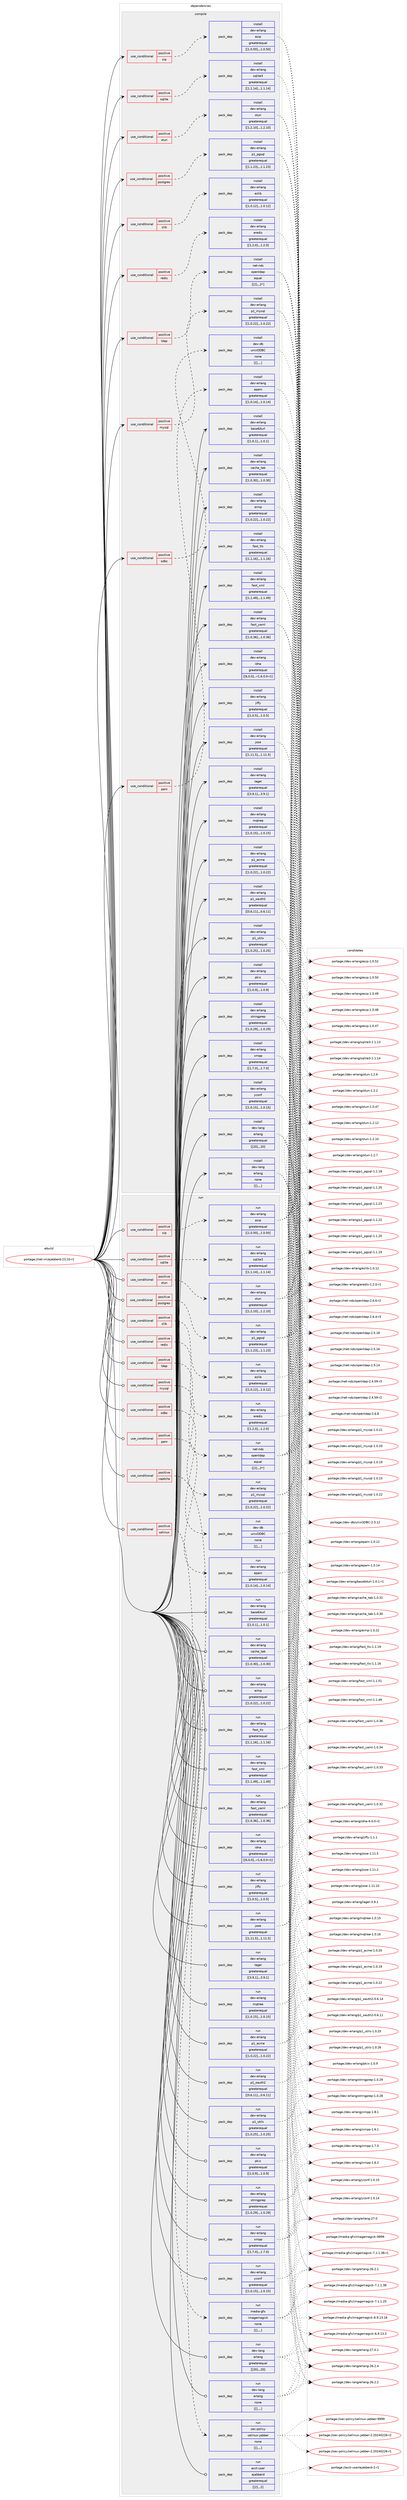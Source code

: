 digraph prolog {

# *************
# Graph options
# *************

newrank=true;
concentrate=true;
compound=true;
graph [rankdir=LR,fontname=Helvetica,fontsize=10,ranksep=1.5];#, ranksep=2.5, nodesep=0.2];
edge  [arrowhead=vee];
node  [fontname=Helvetica,fontsize=10];

# **********
# The ebuild
# **********

subgraph cluster_leftcol {
color=gray;
label=<<i>ebuild</i>>;
id [label="portage://net-im/ejabberd-23.10-r1", color=red, width=4, href="../net-im/ejabberd-23.10-r1.svg"];
}

# ****************
# The dependencies
# ****************

subgraph cluster_midcol {
color=gray;
label=<<i>dependencies</i>>;
subgraph cluster_compile {
fillcolor="#eeeeee";
style=filled;
label=<<i>compile</i>>;
subgraph cond96244 {
dependency370207 [label=<<TABLE BORDER="0" CELLBORDER="1" CELLSPACING="0" CELLPADDING="4"><TR><TD ROWSPAN="3" CELLPADDING="10">use_conditional</TD></TR><TR><TD>positive</TD></TR><TR><TD>ldap</TD></TR></TABLE>>, shape=none, color=red];
subgraph pack271200 {
dependency370208 [label=<<TABLE BORDER="0" CELLBORDER="1" CELLSPACING="0" CELLPADDING="4" WIDTH="220"><TR><TD ROWSPAN="6" CELLPADDING="30">pack_dep</TD></TR><TR><TD WIDTH="110">install</TD></TR><TR><TD>net-nds</TD></TR><TR><TD>openldap</TD></TR><TR><TD>equal</TD></TR><TR><TD>[[2],,,2*]</TD></TR></TABLE>>, shape=none, color=blue];
}
dependency370207:e -> dependency370208:w [weight=20,style="dashed",arrowhead="vee"];
}
id:e -> dependency370207:w [weight=20,style="solid",arrowhead="vee"];
subgraph cond96245 {
dependency370209 [label=<<TABLE BORDER="0" CELLBORDER="1" CELLSPACING="0" CELLPADDING="4"><TR><TD ROWSPAN="3" CELLPADDING="10">use_conditional</TD></TR><TR><TD>positive</TD></TR><TR><TD>mysql</TD></TR></TABLE>>, shape=none, color=red];
subgraph pack271201 {
dependency370210 [label=<<TABLE BORDER="0" CELLBORDER="1" CELLSPACING="0" CELLPADDING="4" WIDTH="220"><TR><TD ROWSPAN="6" CELLPADDING="30">pack_dep</TD></TR><TR><TD WIDTH="110">install</TD></TR><TR><TD>dev-erlang</TD></TR><TR><TD>p1_mysql</TD></TR><TR><TD>greaterequal</TD></TR><TR><TD>[[1,0,22],,,1.0.22]</TD></TR></TABLE>>, shape=none, color=blue];
}
dependency370209:e -> dependency370210:w [weight=20,style="dashed",arrowhead="vee"];
}
id:e -> dependency370209:w [weight=20,style="solid",arrowhead="vee"];
subgraph cond96246 {
dependency370211 [label=<<TABLE BORDER="0" CELLBORDER="1" CELLSPACING="0" CELLPADDING="4"><TR><TD ROWSPAN="3" CELLPADDING="10">use_conditional</TD></TR><TR><TD>positive</TD></TR><TR><TD>odbc</TD></TR></TABLE>>, shape=none, color=red];
subgraph pack271202 {
dependency370212 [label=<<TABLE BORDER="0" CELLBORDER="1" CELLSPACING="0" CELLPADDING="4" WIDTH="220"><TR><TD ROWSPAN="6" CELLPADDING="30">pack_dep</TD></TR><TR><TD WIDTH="110">install</TD></TR><TR><TD>dev-db</TD></TR><TR><TD>unixODBC</TD></TR><TR><TD>none</TD></TR><TR><TD>[[],,,,]</TD></TR></TABLE>>, shape=none, color=blue];
}
dependency370211:e -> dependency370212:w [weight=20,style="dashed",arrowhead="vee"];
}
id:e -> dependency370211:w [weight=20,style="solid",arrowhead="vee"];
subgraph cond96247 {
dependency370213 [label=<<TABLE BORDER="0" CELLBORDER="1" CELLSPACING="0" CELLPADDING="4"><TR><TD ROWSPAN="3" CELLPADDING="10">use_conditional</TD></TR><TR><TD>positive</TD></TR><TR><TD>pam</TD></TR></TABLE>>, shape=none, color=red];
subgraph pack271203 {
dependency370214 [label=<<TABLE BORDER="0" CELLBORDER="1" CELLSPACING="0" CELLPADDING="4" WIDTH="220"><TR><TD ROWSPAN="6" CELLPADDING="30">pack_dep</TD></TR><TR><TD WIDTH="110">install</TD></TR><TR><TD>dev-erlang</TD></TR><TR><TD>epam</TD></TR><TR><TD>greaterequal</TD></TR><TR><TD>[[1,0,14],,,1.0.14]</TD></TR></TABLE>>, shape=none, color=blue];
}
dependency370213:e -> dependency370214:w [weight=20,style="dashed",arrowhead="vee"];
}
id:e -> dependency370213:w [weight=20,style="solid",arrowhead="vee"];
subgraph cond96248 {
dependency370215 [label=<<TABLE BORDER="0" CELLBORDER="1" CELLSPACING="0" CELLPADDING="4"><TR><TD ROWSPAN="3" CELLPADDING="10">use_conditional</TD></TR><TR><TD>positive</TD></TR><TR><TD>postgres</TD></TR></TABLE>>, shape=none, color=red];
subgraph pack271204 {
dependency370216 [label=<<TABLE BORDER="0" CELLBORDER="1" CELLSPACING="0" CELLPADDING="4" WIDTH="220"><TR><TD ROWSPAN="6" CELLPADDING="30">pack_dep</TD></TR><TR><TD WIDTH="110">install</TD></TR><TR><TD>dev-erlang</TD></TR><TR><TD>p1_pgsql</TD></TR><TR><TD>greaterequal</TD></TR><TR><TD>[[1,1,23],,,1.1.23]</TD></TR></TABLE>>, shape=none, color=blue];
}
dependency370215:e -> dependency370216:w [weight=20,style="dashed",arrowhead="vee"];
}
id:e -> dependency370215:w [weight=20,style="solid",arrowhead="vee"];
subgraph cond96249 {
dependency370217 [label=<<TABLE BORDER="0" CELLBORDER="1" CELLSPACING="0" CELLPADDING="4"><TR><TD ROWSPAN="3" CELLPADDING="10">use_conditional</TD></TR><TR><TD>positive</TD></TR><TR><TD>redis</TD></TR></TABLE>>, shape=none, color=red];
subgraph pack271205 {
dependency370218 [label=<<TABLE BORDER="0" CELLBORDER="1" CELLSPACING="0" CELLPADDING="4" WIDTH="220"><TR><TD ROWSPAN="6" CELLPADDING="30">pack_dep</TD></TR><TR><TD WIDTH="110">install</TD></TR><TR><TD>dev-erlang</TD></TR><TR><TD>eredis</TD></TR><TR><TD>greaterequal</TD></TR><TR><TD>[[1,2,0],,,1.2.0]</TD></TR></TABLE>>, shape=none, color=blue];
}
dependency370217:e -> dependency370218:w [weight=20,style="dashed",arrowhead="vee"];
}
id:e -> dependency370217:w [weight=20,style="solid",arrowhead="vee"];
subgraph cond96250 {
dependency370219 [label=<<TABLE BORDER="0" CELLBORDER="1" CELLSPACING="0" CELLPADDING="4"><TR><TD ROWSPAN="3" CELLPADDING="10">use_conditional</TD></TR><TR><TD>positive</TD></TR><TR><TD>sip</TD></TR></TABLE>>, shape=none, color=red];
subgraph pack271206 {
dependency370220 [label=<<TABLE BORDER="0" CELLBORDER="1" CELLSPACING="0" CELLPADDING="4" WIDTH="220"><TR><TD ROWSPAN="6" CELLPADDING="30">pack_dep</TD></TR><TR><TD WIDTH="110">install</TD></TR><TR><TD>dev-erlang</TD></TR><TR><TD>esip</TD></TR><TR><TD>greaterequal</TD></TR><TR><TD>[[1,0,50],,,1.0.50]</TD></TR></TABLE>>, shape=none, color=blue];
}
dependency370219:e -> dependency370220:w [weight=20,style="dashed",arrowhead="vee"];
}
id:e -> dependency370219:w [weight=20,style="solid",arrowhead="vee"];
subgraph cond96251 {
dependency370221 [label=<<TABLE BORDER="0" CELLBORDER="1" CELLSPACING="0" CELLPADDING="4"><TR><TD ROWSPAN="3" CELLPADDING="10">use_conditional</TD></TR><TR><TD>positive</TD></TR><TR><TD>sqlite</TD></TR></TABLE>>, shape=none, color=red];
subgraph pack271207 {
dependency370222 [label=<<TABLE BORDER="0" CELLBORDER="1" CELLSPACING="0" CELLPADDING="4" WIDTH="220"><TR><TD ROWSPAN="6" CELLPADDING="30">pack_dep</TD></TR><TR><TD WIDTH="110">install</TD></TR><TR><TD>dev-erlang</TD></TR><TR><TD>sqlite3</TD></TR><TR><TD>greaterequal</TD></TR><TR><TD>[[1,1,14],,,1.1.14]</TD></TR></TABLE>>, shape=none, color=blue];
}
dependency370221:e -> dependency370222:w [weight=20,style="dashed",arrowhead="vee"];
}
id:e -> dependency370221:w [weight=20,style="solid",arrowhead="vee"];
subgraph cond96252 {
dependency370223 [label=<<TABLE BORDER="0" CELLBORDER="1" CELLSPACING="0" CELLPADDING="4"><TR><TD ROWSPAN="3" CELLPADDING="10">use_conditional</TD></TR><TR><TD>positive</TD></TR><TR><TD>stun</TD></TR></TABLE>>, shape=none, color=red];
subgraph pack271208 {
dependency370224 [label=<<TABLE BORDER="0" CELLBORDER="1" CELLSPACING="0" CELLPADDING="4" WIDTH="220"><TR><TD ROWSPAN="6" CELLPADDING="30">pack_dep</TD></TR><TR><TD WIDTH="110">install</TD></TR><TR><TD>dev-erlang</TD></TR><TR><TD>stun</TD></TR><TR><TD>greaterequal</TD></TR><TR><TD>[[1,2,10],,,1.2.10]</TD></TR></TABLE>>, shape=none, color=blue];
}
dependency370223:e -> dependency370224:w [weight=20,style="dashed",arrowhead="vee"];
}
id:e -> dependency370223:w [weight=20,style="solid",arrowhead="vee"];
subgraph cond96253 {
dependency370225 [label=<<TABLE BORDER="0" CELLBORDER="1" CELLSPACING="0" CELLPADDING="4"><TR><TD ROWSPAN="3" CELLPADDING="10">use_conditional</TD></TR><TR><TD>positive</TD></TR><TR><TD>zlib</TD></TR></TABLE>>, shape=none, color=red];
subgraph pack271209 {
dependency370226 [label=<<TABLE BORDER="0" CELLBORDER="1" CELLSPACING="0" CELLPADDING="4" WIDTH="220"><TR><TD ROWSPAN="6" CELLPADDING="30">pack_dep</TD></TR><TR><TD WIDTH="110">install</TD></TR><TR><TD>dev-erlang</TD></TR><TR><TD>ezlib</TD></TR><TR><TD>greaterequal</TD></TR><TR><TD>[[1,0,12],,,1.0.12]</TD></TR></TABLE>>, shape=none, color=blue];
}
dependency370225:e -> dependency370226:w [weight=20,style="dashed",arrowhead="vee"];
}
id:e -> dependency370225:w [weight=20,style="solid",arrowhead="vee"];
subgraph pack271210 {
dependency370227 [label=<<TABLE BORDER="0" CELLBORDER="1" CELLSPACING="0" CELLPADDING="4" WIDTH="220"><TR><TD ROWSPAN="6" CELLPADDING="30">pack_dep</TD></TR><TR><TD WIDTH="110">install</TD></TR><TR><TD>dev-erlang</TD></TR><TR><TD>base64url</TD></TR><TR><TD>greaterequal</TD></TR><TR><TD>[[1,0,1],,,1.0.1]</TD></TR></TABLE>>, shape=none, color=blue];
}
id:e -> dependency370227:w [weight=20,style="solid",arrowhead="vee"];
subgraph pack271211 {
dependency370228 [label=<<TABLE BORDER="0" CELLBORDER="1" CELLSPACING="0" CELLPADDING="4" WIDTH="220"><TR><TD ROWSPAN="6" CELLPADDING="30">pack_dep</TD></TR><TR><TD WIDTH="110">install</TD></TR><TR><TD>dev-erlang</TD></TR><TR><TD>cache_tab</TD></TR><TR><TD>greaterequal</TD></TR><TR><TD>[[1,0,30],,,1.0.30]</TD></TR></TABLE>>, shape=none, color=blue];
}
id:e -> dependency370228:w [weight=20,style="solid",arrowhead="vee"];
subgraph pack271212 {
dependency370229 [label=<<TABLE BORDER="0" CELLBORDER="1" CELLSPACING="0" CELLPADDING="4" WIDTH="220"><TR><TD ROWSPAN="6" CELLPADDING="30">pack_dep</TD></TR><TR><TD WIDTH="110">install</TD></TR><TR><TD>dev-erlang</TD></TR><TR><TD>eimp</TD></TR><TR><TD>greaterequal</TD></TR><TR><TD>[[1,0,22],,,1.0.22]</TD></TR></TABLE>>, shape=none, color=blue];
}
id:e -> dependency370229:w [weight=20,style="solid",arrowhead="vee"];
subgraph pack271213 {
dependency370230 [label=<<TABLE BORDER="0" CELLBORDER="1" CELLSPACING="0" CELLPADDING="4" WIDTH="220"><TR><TD ROWSPAN="6" CELLPADDING="30">pack_dep</TD></TR><TR><TD WIDTH="110">install</TD></TR><TR><TD>dev-erlang</TD></TR><TR><TD>fast_tls</TD></TR><TR><TD>greaterequal</TD></TR><TR><TD>[[1,1,16],,,1.1.16]</TD></TR></TABLE>>, shape=none, color=blue];
}
id:e -> dependency370230:w [weight=20,style="solid",arrowhead="vee"];
subgraph pack271214 {
dependency370231 [label=<<TABLE BORDER="0" CELLBORDER="1" CELLSPACING="0" CELLPADDING="4" WIDTH="220"><TR><TD ROWSPAN="6" CELLPADDING="30">pack_dep</TD></TR><TR><TD WIDTH="110">install</TD></TR><TR><TD>dev-erlang</TD></TR><TR><TD>fast_xml</TD></TR><TR><TD>greaterequal</TD></TR><TR><TD>[[1,1,49],,,1.1.49]</TD></TR></TABLE>>, shape=none, color=blue];
}
id:e -> dependency370231:w [weight=20,style="solid",arrowhead="vee"];
subgraph pack271215 {
dependency370232 [label=<<TABLE BORDER="0" CELLBORDER="1" CELLSPACING="0" CELLPADDING="4" WIDTH="220"><TR><TD ROWSPAN="6" CELLPADDING="30">pack_dep</TD></TR><TR><TD WIDTH="110">install</TD></TR><TR><TD>dev-erlang</TD></TR><TR><TD>fast_yaml</TD></TR><TR><TD>greaterequal</TD></TR><TR><TD>[[1,0,36],,,1.0.36]</TD></TR></TABLE>>, shape=none, color=blue];
}
id:e -> dependency370232:w [weight=20,style="solid",arrowhead="vee"];
subgraph pack271216 {
dependency370233 [label=<<TABLE BORDER="0" CELLBORDER="1" CELLSPACING="0" CELLPADDING="4" WIDTH="220"><TR><TD ROWSPAN="6" CELLPADDING="30">pack_dep</TD></TR><TR><TD WIDTH="110">install</TD></TR><TR><TD>dev-erlang</TD></TR><TR><TD>idna</TD></TR><TR><TD>greaterequal</TD></TR><TR><TD>[[6,0,0],,-r1,6.0.0-r1]</TD></TR></TABLE>>, shape=none, color=blue];
}
id:e -> dependency370233:w [weight=20,style="solid",arrowhead="vee"];
subgraph pack271217 {
dependency370234 [label=<<TABLE BORDER="0" CELLBORDER="1" CELLSPACING="0" CELLPADDING="4" WIDTH="220"><TR><TD ROWSPAN="6" CELLPADDING="30">pack_dep</TD></TR><TR><TD WIDTH="110">install</TD></TR><TR><TD>dev-erlang</TD></TR><TR><TD>jiffy</TD></TR><TR><TD>greaterequal</TD></TR><TR><TD>[[1,0,5],,,1.0.5]</TD></TR></TABLE>>, shape=none, color=blue];
}
id:e -> dependency370234:w [weight=20,style="solid",arrowhead="vee"];
subgraph pack271218 {
dependency370235 [label=<<TABLE BORDER="0" CELLBORDER="1" CELLSPACING="0" CELLPADDING="4" WIDTH="220"><TR><TD ROWSPAN="6" CELLPADDING="30">pack_dep</TD></TR><TR><TD WIDTH="110">install</TD></TR><TR><TD>dev-erlang</TD></TR><TR><TD>jose</TD></TR><TR><TD>greaterequal</TD></TR><TR><TD>[[1,11,5],,,1.11.5]</TD></TR></TABLE>>, shape=none, color=blue];
}
id:e -> dependency370235:w [weight=20,style="solid",arrowhead="vee"];
subgraph pack271219 {
dependency370236 [label=<<TABLE BORDER="0" CELLBORDER="1" CELLSPACING="0" CELLPADDING="4" WIDTH="220"><TR><TD ROWSPAN="6" CELLPADDING="30">pack_dep</TD></TR><TR><TD WIDTH="110">install</TD></TR><TR><TD>dev-erlang</TD></TR><TR><TD>lager</TD></TR><TR><TD>greaterequal</TD></TR><TR><TD>[[3,9,1],,,3.9.1]</TD></TR></TABLE>>, shape=none, color=blue];
}
id:e -> dependency370236:w [weight=20,style="solid",arrowhead="vee"];
subgraph pack271220 {
dependency370237 [label=<<TABLE BORDER="0" CELLBORDER="1" CELLSPACING="0" CELLPADDING="4" WIDTH="220"><TR><TD ROWSPAN="6" CELLPADDING="30">pack_dep</TD></TR><TR><TD WIDTH="110">install</TD></TR><TR><TD>dev-erlang</TD></TR><TR><TD>mqtree</TD></TR><TR><TD>greaterequal</TD></TR><TR><TD>[[1,0,15],,,1.0.15]</TD></TR></TABLE>>, shape=none, color=blue];
}
id:e -> dependency370237:w [weight=20,style="solid",arrowhead="vee"];
subgraph pack271221 {
dependency370238 [label=<<TABLE BORDER="0" CELLBORDER="1" CELLSPACING="0" CELLPADDING="4" WIDTH="220"><TR><TD ROWSPAN="6" CELLPADDING="30">pack_dep</TD></TR><TR><TD WIDTH="110">install</TD></TR><TR><TD>dev-erlang</TD></TR><TR><TD>p1_acme</TD></TR><TR><TD>greaterequal</TD></TR><TR><TD>[[1,0,22],,,1.0.22]</TD></TR></TABLE>>, shape=none, color=blue];
}
id:e -> dependency370238:w [weight=20,style="solid",arrowhead="vee"];
subgraph pack271222 {
dependency370239 [label=<<TABLE BORDER="0" CELLBORDER="1" CELLSPACING="0" CELLPADDING="4" WIDTH="220"><TR><TD ROWSPAN="6" CELLPADDING="30">pack_dep</TD></TR><TR><TD WIDTH="110">install</TD></TR><TR><TD>dev-erlang</TD></TR><TR><TD>p1_oauth2</TD></TR><TR><TD>greaterequal</TD></TR><TR><TD>[[0,6,11],,,0.6.11]</TD></TR></TABLE>>, shape=none, color=blue];
}
id:e -> dependency370239:w [weight=20,style="solid",arrowhead="vee"];
subgraph pack271223 {
dependency370240 [label=<<TABLE BORDER="0" CELLBORDER="1" CELLSPACING="0" CELLPADDING="4" WIDTH="220"><TR><TD ROWSPAN="6" CELLPADDING="30">pack_dep</TD></TR><TR><TD WIDTH="110">install</TD></TR><TR><TD>dev-erlang</TD></TR><TR><TD>p1_utils</TD></TR><TR><TD>greaterequal</TD></TR><TR><TD>[[1,0,25],,,1.0.25]</TD></TR></TABLE>>, shape=none, color=blue];
}
id:e -> dependency370240:w [weight=20,style="solid",arrowhead="vee"];
subgraph pack271224 {
dependency370241 [label=<<TABLE BORDER="0" CELLBORDER="1" CELLSPACING="0" CELLPADDING="4" WIDTH="220"><TR><TD ROWSPAN="6" CELLPADDING="30">pack_dep</TD></TR><TR><TD WIDTH="110">install</TD></TR><TR><TD>dev-erlang</TD></TR><TR><TD>pkix</TD></TR><TR><TD>greaterequal</TD></TR><TR><TD>[[1,0,9],,,1.0.9]</TD></TR></TABLE>>, shape=none, color=blue];
}
id:e -> dependency370241:w [weight=20,style="solid",arrowhead="vee"];
subgraph pack271225 {
dependency370242 [label=<<TABLE BORDER="0" CELLBORDER="1" CELLSPACING="0" CELLPADDING="4" WIDTH="220"><TR><TD ROWSPAN="6" CELLPADDING="30">pack_dep</TD></TR><TR><TD WIDTH="110">install</TD></TR><TR><TD>dev-erlang</TD></TR><TR><TD>stringprep</TD></TR><TR><TD>greaterequal</TD></TR><TR><TD>[[1,0,29],,,1.0.29]</TD></TR></TABLE>>, shape=none, color=blue];
}
id:e -> dependency370242:w [weight=20,style="solid",arrowhead="vee"];
subgraph pack271226 {
dependency370243 [label=<<TABLE BORDER="0" CELLBORDER="1" CELLSPACING="0" CELLPADDING="4" WIDTH="220"><TR><TD ROWSPAN="6" CELLPADDING="30">pack_dep</TD></TR><TR><TD WIDTH="110">install</TD></TR><TR><TD>dev-erlang</TD></TR><TR><TD>xmpp</TD></TR><TR><TD>greaterequal</TD></TR><TR><TD>[[1,7,0],,,1.7.0]</TD></TR></TABLE>>, shape=none, color=blue];
}
id:e -> dependency370243:w [weight=20,style="solid",arrowhead="vee"];
subgraph pack271227 {
dependency370244 [label=<<TABLE BORDER="0" CELLBORDER="1" CELLSPACING="0" CELLPADDING="4" WIDTH="220"><TR><TD ROWSPAN="6" CELLPADDING="30">pack_dep</TD></TR><TR><TD WIDTH="110">install</TD></TR><TR><TD>dev-erlang</TD></TR><TR><TD>yconf</TD></TR><TR><TD>greaterequal</TD></TR><TR><TD>[[1,0,15],,,1.0.15]</TD></TR></TABLE>>, shape=none, color=blue];
}
id:e -> dependency370244:w [weight=20,style="solid",arrowhead="vee"];
subgraph pack271228 {
dependency370245 [label=<<TABLE BORDER="0" CELLBORDER="1" CELLSPACING="0" CELLPADDING="4" WIDTH="220"><TR><TD ROWSPAN="6" CELLPADDING="30">pack_dep</TD></TR><TR><TD WIDTH="110">install</TD></TR><TR><TD>dev-lang</TD></TR><TR><TD>erlang</TD></TR><TR><TD>greaterequal</TD></TR><TR><TD>[[20],,,20]</TD></TR></TABLE>>, shape=none, color=blue];
}
id:e -> dependency370245:w [weight=20,style="solid",arrowhead="vee"];
subgraph pack271229 {
dependency370246 [label=<<TABLE BORDER="0" CELLBORDER="1" CELLSPACING="0" CELLPADDING="4" WIDTH="220"><TR><TD ROWSPAN="6" CELLPADDING="30">pack_dep</TD></TR><TR><TD WIDTH="110">install</TD></TR><TR><TD>dev-lang</TD></TR><TR><TD>erlang</TD></TR><TR><TD>none</TD></TR><TR><TD>[[],,,,]</TD></TR></TABLE>>, shape=none, color=blue];
}
id:e -> dependency370246:w [weight=20,style="solid",arrowhead="vee"];
}
subgraph cluster_compileandrun {
fillcolor="#eeeeee";
style=filled;
label=<<i>compile and run</i>>;
}
subgraph cluster_run {
fillcolor="#eeeeee";
style=filled;
label=<<i>run</i>>;
subgraph cond96254 {
dependency370247 [label=<<TABLE BORDER="0" CELLBORDER="1" CELLSPACING="0" CELLPADDING="4"><TR><TD ROWSPAN="3" CELLPADDING="10">use_conditional</TD></TR><TR><TD>positive</TD></TR><TR><TD>captcha</TD></TR></TABLE>>, shape=none, color=red];
subgraph pack271230 {
dependency370248 [label=<<TABLE BORDER="0" CELLBORDER="1" CELLSPACING="0" CELLPADDING="4" WIDTH="220"><TR><TD ROWSPAN="6" CELLPADDING="30">pack_dep</TD></TR><TR><TD WIDTH="110">run</TD></TR><TR><TD>media-gfx</TD></TR><TR><TD>imagemagick</TD></TR><TR><TD>none</TD></TR><TR><TD>[[],,,,]</TD></TR></TABLE>>, shape=none, color=blue];
}
dependency370247:e -> dependency370248:w [weight=20,style="dashed",arrowhead="vee"];
}
id:e -> dependency370247:w [weight=20,style="solid",arrowhead="odot"];
subgraph cond96255 {
dependency370249 [label=<<TABLE BORDER="0" CELLBORDER="1" CELLSPACING="0" CELLPADDING="4"><TR><TD ROWSPAN="3" CELLPADDING="10">use_conditional</TD></TR><TR><TD>positive</TD></TR><TR><TD>ldap</TD></TR></TABLE>>, shape=none, color=red];
subgraph pack271231 {
dependency370250 [label=<<TABLE BORDER="0" CELLBORDER="1" CELLSPACING="0" CELLPADDING="4" WIDTH="220"><TR><TD ROWSPAN="6" CELLPADDING="30">pack_dep</TD></TR><TR><TD WIDTH="110">run</TD></TR><TR><TD>net-nds</TD></TR><TR><TD>openldap</TD></TR><TR><TD>equal</TD></TR><TR><TD>[[2],,,2*]</TD></TR></TABLE>>, shape=none, color=blue];
}
dependency370249:e -> dependency370250:w [weight=20,style="dashed",arrowhead="vee"];
}
id:e -> dependency370249:w [weight=20,style="solid",arrowhead="odot"];
subgraph cond96256 {
dependency370251 [label=<<TABLE BORDER="0" CELLBORDER="1" CELLSPACING="0" CELLPADDING="4"><TR><TD ROWSPAN="3" CELLPADDING="10">use_conditional</TD></TR><TR><TD>positive</TD></TR><TR><TD>mysql</TD></TR></TABLE>>, shape=none, color=red];
subgraph pack271232 {
dependency370252 [label=<<TABLE BORDER="0" CELLBORDER="1" CELLSPACING="0" CELLPADDING="4" WIDTH="220"><TR><TD ROWSPAN="6" CELLPADDING="30">pack_dep</TD></TR><TR><TD WIDTH="110">run</TD></TR><TR><TD>dev-erlang</TD></TR><TR><TD>p1_mysql</TD></TR><TR><TD>greaterequal</TD></TR><TR><TD>[[1,0,22],,,1.0.22]</TD></TR></TABLE>>, shape=none, color=blue];
}
dependency370251:e -> dependency370252:w [weight=20,style="dashed",arrowhead="vee"];
}
id:e -> dependency370251:w [weight=20,style="solid",arrowhead="odot"];
subgraph cond96257 {
dependency370253 [label=<<TABLE BORDER="0" CELLBORDER="1" CELLSPACING="0" CELLPADDING="4"><TR><TD ROWSPAN="3" CELLPADDING="10">use_conditional</TD></TR><TR><TD>positive</TD></TR><TR><TD>odbc</TD></TR></TABLE>>, shape=none, color=red];
subgraph pack271233 {
dependency370254 [label=<<TABLE BORDER="0" CELLBORDER="1" CELLSPACING="0" CELLPADDING="4" WIDTH="220"><TR><TD ROWSPAN="6" CELLPADDING="30">pack_dep</TD></TR><TR><TD WIDTH="110">run</TD></TR><TR><TD>dev-db</TD></TR><TR><TD>unixODBC</TD></TR><TR><TD>none</TD></TR><TR><TD>[[],,,,]</TD></TR></TABLE>>, shape=none, color=blue];
}
dependency370253:e -> dependency370254:w [weight=20,style="dashed",arrowhead="vee"];
}
id:e -> dependency370253:w [weight=20,style="solid",arrowhead="odot"];
subgraph cond96258 {
dependency370255 [label=<<TABLE BORDER="0" CELLBORDER="1" CELLSPACING="0" CELLPADDING="4"><TR><TD ROWSPAN="3" CELLPADDING="10">use_conditional</TD></TR><TR><TD>positive</TD></TR><TR><TD>pam</TD></TR></TABLE>>, shape=none, color=red];
subgraph pack271234 {
dependency370256 [label=<<TABLE BORDER="0" CELLBORDER="1" CELLSPACING="0" CELLPADDING="4" WIDTH="220"><TR><TD ROWSPAN="6" CELLPADDING="30">pack_dep</TD></TR><TR><TD WIDTH="110">run</TD></TR><TR><TD>dev-erlang</TD></TR><TR><TD>epam</TD></TR><TR><TD>greaterequal</TD></TR><TR><TD>[[1,0,14],,,1.0.14]</TD></TR></TABLE>>, shape=none, color=blue];
}
dependency370255:e -> dependency370256:w [weight=20,style="dashed",arrowhead="vee"];
}
id:e -> dependency370255:w [weight=20,style="solid",arrowhead="odot"];
subgraph cond96259 {
dependency370257 [label=<<TABLE BORDER="0" CELLBORDER="1" CELLSPACING="0" CELLPADDING="4"><TR><TD ROWSPAN="3" CELLPADDING="10">use_conditional</TD></TR><TR><TD>positive</TD></TR><TR><TD>postgres</TD></TR></TABLE>>, shape=none, color=red];
subgraph pack271235 {
dependency370258 [label=<<TABLE BORDER="0" CELLBORDER="1" CELLSPACING="0" CELLPADDING="4" WIDTH="220"><TR><TD ROWSPAN="6" CELLPADDING="30">pack_dep</TD></TR><TR><TD WIDTH="110">run</TD></TR><TR><TD>dev-erlang</TD></TR><TR><TD>p1_pgsql</TD></TR><TR><TD>greaterequal</TD></TR><TR><TD>[[1,1,23],,,1.1.23]</TD></TR></TABLE>>, shape=none, color=blue];
}
dependency370257:e -> dependency370258:w [weight=20,style="dashed",arrowhead="vee"];
}
id:e -> dependency370257:w [weight=20,style="solid",arrowhead="odot"];
subgraph cond96260 {
dependency370259 [label=<<TABLE BORDER="0" CELLBORDER="1" CELLSPACING="0" CELLPADDING="4"><TR><TD ROWSPAN="3" CELLPADDING="10">use_conditional</TD></TR><TR><TD>positive</TD></TR><TR><TD>redis</TD></TR></TABLE>>, shape=none, color=red];
subgraph pack271236 {
dependency370260 [label=<<TABLE BORDER="0" CELLBORDER="1" CELLSPACING="0" CELLPADDING="4" WIDTH="220"><TR><TD ROWSPAN="6" CELLPADDING="30">pack_dep</TD></TR><TR><TD WIDTH="110">run</TD></TR><TR><TD>dev-erlang</TD></TR><TR><TD>eredis</TD></TR><TR><TD>greaterequal</TD></TR><TR><TD>[[1,2,0],,,1.2.0]</TD></TR></TABLE>>, shape=none, color=blue];
}
dependency370259:e -> dependency370260:w [weight=20,style="dashed",arrowhead="vee"];
}
id:e -> dependency370259:w [weight=20,style="solid",arrowhead="odot"];
subgraph cond96261 {
dependency370261 [label=<<TABLE BORDER="0" CELLBORDER="1" CELLSPACING="0" CELLPADDING="4"><TR><TD ROWSPAN="3" CELLPADDING="10">use_conditional</TD></TR><TR><TD>positive</TD></TR><TR><TD>selinux</TD></TR></TABLE>>, shape=none, color=red];
subgraph pack271237 {
dependency370262 [label=<<TABLE BORDER="0" CELLBORDER="1" CELLSPACING="0" CELLPADDING="4" WIDTH="220"><TR><TD ROWSPAN="6" CELLPADDING="30">pack_dep</TD></TR><TR><TD WIDTH="110">run</TD></TR><TR><TD>sec-policy</TD></TR><TR><TD>selinux-jabber</TD></TR><TR><TD>none</TD></TR><TR><TD>[[],,,,]</TD></TR></TABLE>>, shape=none, color=blue];
}
dependency370261:e -> dependency370262:w [weight=20,style="dashed",arrowhead="vee"];
}
id:e -> dependency370261:w [weight=20,style="solid",arrowhead="odot"];
subgraph cond96262 {
dependency370263 [label=<<TABLE BORDER="0" CELLBORDER="1" CELLSPACING="0" CELLPADDING="4"><TR><TD ROWSPAN="3" CELLPADDING="10">use_conditional</TD></TR><TR><TD>positive</TD></TR><TR><TD>sip</TD></TR></TABLE>>, shape=none, color=red];
subgraph pack271238 {
dependency370264 [label=<<TABLE BORDER="0" CELLBORDER="1" CELLSPACING="0" CELLPADDING="4" WIDTH="220"><TR><TD ROWSPAN="6" CELLPADDING="30">pack_dep</TD></TR><TR><TD WIDTH="110">run</TD></TR><TR><TD>dev-erlang</TD></TR><TR><TD>esip</TD></TR><TR><TD>greaterequal</TD></TR><TR><TD>[[1,0,50],,,1.0.50]</TD></TR></TABLE>>, shape=none, color=blue];
}
dependency370263:e -> dependency370264:w [weight=20,style="dashed",arrowhead="vee"];
}
id:e -> dependency370263:w [weight=20,style="solid",arrowhead="odot"];
subgraph cond96263 {
dependency370265 [label=<<TABLE BORDER="0" CELLBORDER="1" CELLSPACING="0" CELLPADDING="4"><TR><TD ROWSPAN="3" CELLPADDING="10">use_conditional</TD></TR><TR><TD>positive</TD></TR><TR><TD>sqlite</TD></TR></TABLE>>, shape=none, color=red];
subgraph pack271239 {
dependency370266 [label=<<TABLE BORDER="0" CELLBORDER="1" CELLSPACING="0" CELLPADDING="4" WIDTH="220"><TR><TD ROWSPAN="6" CELLPADDING="30">pack_dep</TD></TR><TR><TD WIDTH="110">run</TD></TR><TR><TD>dev-erlang</TD></TR><TR><TD>sqlite3</TD></TR><TR><TD>greaterequal</TD></TR><TR><TD>[[1,1,14],,,1.1.14]</TD></TR></TABLE>>, shape=none, color=blue];
}
dependency370265:e -> dependency370266:w [weight=20,style="dashed",arrowhead="vee"];
}
id:e -> dependency370265:w [weight=20,style="solid",arrowhead="odot"];
subgraph cond96264 {
dependency370267 [label=<<TABLE BORDER="0" CELLBORDER="1" CELLSPACING="0" CELLPADDING="4"><TR><TD ROWSPAN="3" CELLPADDING="10">use_conditional</TD></TR><TR><TD>positive</TD></TR><TR><TD>stun</TD></TR></TABLE>>, shape=none, color=red];
subgraph pack271240 {
dependency370268 [label=<<TABLE BORDER="0" CELLBORDER="1" CELLSPACING="0" CELLPADDING="4" WIDTH="220"><TR><TD ROWSPAN="6" CELLPADDING="30">pack_dep</TD></TR><TR><TD WIDTH="110">run</TD></TR><TR><TD>dev-erlang</TD></TR><TR><TD>stun</TD></TR><TR><TD>greaterequal</TD></TR><TR><TD>[[1,2,10],,,1.2.10]</TD></TR></TABLE>>, shape=none, color=blue];
}
dependency370267:e -> dependency370268:w [weight=20,style="dashed",arrowhead="vee"];
}
id:e -> dependency370267:w [weight=20,style="solid",arrowhead="odot"];
subgraph cond96265 {
dependency370269 [label=<<TABLE BORDER="0" CELLBORDER="1" CELLSPACING="0" CELLPADDING="4"><TR><TD ROWSPAN="3" CELLPADDING="10">use_conditional</TD></TR><TR><TD>positive</TD></TR><TR><TD>zlib</TD></TR></TABLE>>, shape=none, color=red];
subgraph pack271241 {
dependency370270 [label=<<TABLE BORDER="0" CELLBORDER="1" CELLSPACING="0" CELLPADDING="4" WIDTH="220"><TR><TD ROWSPAN="6" CELLPADDING="30">pack_dep</TD></TR><TR><TD WIDTH="110">run</TD></TR><TR><TD>dev-erlang</TD></TR><TR><TD>ezlib</TD></TR><TR><TD>greaterequal</TD></TR><TR><TD>[[1,0,12],,,1.0.12]</TD></TR></TABLE>>, shape=none, color=blue];
}
dependency370269:e -> dependency370270:w [weight=20,style="dashed",arrowhead="vee"];
}
id:e -> dependency370269:w [weight=20,style="solid",arrowhead="odot"];
subgraph pack271242 {
dependency370271 [label=<<TABLE BORDER="0" CELLBORDER="1" CELLSPACING="0" CELLPADDING="4" WIDTH="220"><TR><TD ROWSPAN="6" CELLPADDING="30">pack_dep</TD></TR><TR><TD WIDTH="110">run</TD></TR><TR><TD>acct-user</TD></TR><TR><TD>ejabberd</TD></TR><TR><TD>greaterequal</TD></TR><TR><TD>[[2],,,2]</TD></TR></TABLE>>, shape=none, color=blue];
}
id:e -> dependency370271:w [weight=20,style="solid",arrowhead="odot"];
subgraph pack271243 {
dependency370272 [label=<<TABLE BORDER="0" CELLBORDER="1" CELLSPACING="0" CELLPADDING="4" WIDTH="220"><TR><TD ROWSPAN="6" CELLPADDING="30">pack_dep</TD></TR><TR><TD WIDTH="110">run</TD></TR><TR><TD>dev-erlang</TD></TR><TR><TD>base64url</TD></TR><TR><TD>greaterequal</TD></TR><TR><TD>[[1,0,1],,,1.0.1]</TD></TR></TABLE>>, shape=none, color=blue];
}
id:e -> dependency370272:w [weight=20,style="solid",arrowhead="odot"];
subgraph pack271244 {
dependency370273 [label=<<TABLE BORDER="0" CELLBORDER="1" CELLSPACING="0" CELLPADDING="4" WIDTH="220"><TR><TD ROWSPAN="6" CELLPADDING="30">pack_dep</TD></TR><TR><TD WIDTH="110">run</TD></TR><TR><TD>dev-erlang</TD></TR><TR><TD>cache_tab</TD></TR><TR><TD>greaterequal</TD></TR><TR><TD>[[1,0,30],,,1.0.30]</TD></TR></TABLE>>, shape=none, color=blue];
}
id:e -> dependency370273:w [weight=20,style="solid",arrowhead="odot"];
subgraph pack271245 {
dependency370274 [label=<<TABLE BORDER="0" CELLBORDER="1" CELLSPACING="0" CELLPADDING="4" WIDTH="220"><TR><TD ROWSPAN="6" CELLPADDING="30">pack_dep</TD></TR><TR><TD WIDTH="110">run</TD></TR><TR><TD>dev-erlang</TD></TR><TR><TD>eimp</TD></TR><TR><TD>greaterequal</TD></TR><TR><TD>[[1,0,22],,,1.0.22]</TD></TR></TABLE>>, shape=none, color=blue];
}
id:e -> dependency370274:w [weight=20,style="solid",arrowhead="odot"];
subgraph pack271246 {
dependency370275 [label=<<TABLE BORDER="0" CELLBORDER="1" CELLSPACING="0" CELLPADDING="4" WIDTH="220"><TR><TD ROWSPAN="6" CELLPADDING="30">pack_dep</TD></TR><TR><TD WIDTH="110">run</TD></TR><TR><TD>dev-erlang</TD></TR><TR><TD>fast_tls</TD></TR><TR><TD>greaterequal</TD></TR><TR><TD>[[1,1,16],,,1.1.16]</TD></TR></TABLE>>, shape=none, color=blue];
}
id:e -> dependency370275:w [weight=20,style="solid",arrowhead="odot"];
subgraph pack271247 {
dependency370276 [label=<<TABLE BORDER="0" CELLBORDER="1" CELLSPACING="0" CELLPADDING="4" WIDTH="220"><TR><TD ROWSPAN="6" CELLPADDING="30">pack_dep</TD></TR><TR><TD WIDTH="110">run</TD></TR><TR><TD>dev-erlang</TD></TR><TR><TD>fast_xml</TD></TR><TR><TD>greaterequal</TD></TR><TR><TD>[[1,1,49],,,1.1.49]</TD></TR></TABLE>>, shape=none, color=blue];
}
id:e -> dependency370276:w [weight=20,style="solid",arrowhead="odot"];
subgraph pack271248 {
dependency370277 [label=<<TABLE BORDER="0" CELLBORDER="1" CELLSPACING="0" CELLPADDING="4" WIDTH="220"><TR><TD ROWSPAN="6" CELLPADDING="30">pack_dep</TD></TR><TR><TD WIDTH="110">run</TD></TR><TR><TD>dev-erlang</TD></TR><TR><TD>fast_yaml</TD></TR><TR><TD>greaterequal</TD></TR><TR><TD>[[1,0,36],,,1.0.36]</TD></TR></TABLE>>, shape=none, color=blue];
}
id:e -> dependency370277:w [weight=20,style="solid",arrowhead="odot"];
subgraph pack271249 {
dependency370278 [label=<<TABLE BORDER="0" CELLBORDER="1" CELLSPACING="0" CELLPADDING="4" WIDTH="220"><TR><TD ROWSPAN="6" CELLPADDING="30">pack_dep</TD></TR><TR><TD WIDTH="110">run</TD></TR><TR><TD>dev-erlang</TD></TR><TR><TD>idna</TD></TR><TR><TD>greaterequal</TD></TR><TR><TD>[[6,0,0],,-r1,6.0.0-r1]</TD></TR></TABLE>>, shape=none, color=blue];
}
id:e -> dependency370278:w [weight=20,style="solid",arrowhead="odot"];
subgraph pack271250 {
dependency370279 [label=<<TABLE BORDER="0" CELLBORDER="1" CELLSPACING="0" CELLPADDING="4" WIDTH="220"><TR><TD ROWSPAN="6" CELLPADDING="30">pack_dep</TD></TR><TR><TD WIDTH="110">run</TD></TR><TR><TD>dev-erlang</TD></TR><TR><TD>jiffy</TD></TR><TR><TD>greaterequal</TD></TR><TR><TD>[[1,0,5],,,1.0.5]</TD></TR></TABLE>>, shape=none, color=blue];
}
id:e -> dependency370279:w [weight=20,style="solid",arrowhead="odot"];
subgraph pack271251 {
dependency370280 [label=<<TABLE BORDER="0" CELLBORDER="1" CELLSPACING="0" CELLPADDING="4" WIDTH="220"><TR><TD ROWSPAN="6" CELLPADDING="30">pack_dep</TD></TR><TR><TD WIDTH="110">run</TD></TR><TR><TD>dev-erlang</TD></TR><TR><TD>jose</TD></TR><TR><TD>greaterequal</TD></TR><TR><TD>[[1,11,5],,,1.11.5]</TD></TR></TABLE>>, shape=none, color=blue];
}
id:e -> dependency370280:w [weight=20,style="solid",arrowhead="odot"];
subgraph pack271252 {
dependency370281 [label=<<TABLE BORDER="0" CELLBORDER="1" CELLSPACING="0" CELLPADDING="4" WIDTH="220"><TR><TD ROWSPAN="6" CELLPADDING="30">pack_dep</TD></TR><TR><TD WIDTH="110">run</TD></TR><TR><TD>dev-erlang</TD></TR><TR><TD>lager</TD></TR><TR><TD>greaterequal</TD></TR><TR><TD>[[3,9,1],,,3.9.1]</TD></TR></TABLE>>, shape=none, color=blue];
}
id:e -> dependency370281:w [weight=20,style="solid",arrowhead="odot"];
subgraph pack271253 {
dependency370282 [label=<<TABLE BORDER="0" CELLBORDER="1" CELLSPACING="0" CELLPADDING="4" WIDTH="220"><TR><TD ROWSPAN="6" CELLPADDING="30">pack_dep</TD></TR><TR><TD WIDTH="110">run</TD></TR><TR><TD>dev-erlang</TD></TR><TR><TD>mqtree</TD></TR><TR><TD>greaterequal</TD></TR><TR><TD>[[1,0,15],,,1.0.15]</TD></TR></TABLE>>, shape=none, color=blue];
}
id:e -> dependency370282:w [weight=20,style="solid",arrowhead="odot"];
subgraph pack271254 {
dependency370283 [label=<<TABLE BORDER="0" CELLBORDER="1" CELLSPACING="0" CELLPADDING="4" WIDTH="220"><TR><TD ROWSPAN="6" CELLPADDING="30">pack_dep</TD></TR><TR><TD WIDTH="110">run</TD></TR><TR><TD>dev-erlang</TD></TR><TR><TD>p1_acme</TD></TR><TR><TD>greaterequal</TD></TR><TR><TD>[[1,0,22],,,1.0.22]</TD></TR></TABLE>>, shape=none, color=blue];
}
id:e -> dependency370283:w [weight=20,style="solid",arrowhead="odot"];
subgraph pack271255 {
dependency370284 [label=<<TABLE BORDER="0" CELLBORDER="1" CELLSPACING="0" CELLPADDING="4" WIDTH="220"><TR><TD ROWSPAN="6" CELLPADDING="30">pack_dep</TD></TR><TR><TD WIDTH="110">run</TD></TR><TR><TD>dev-erlang</TD></TR><TR><TD>p1_oauth2</TD></TR><TR><TD>greaterequal</TD></TR><TR><TD>[[0,6,11],,,0.6.11]</TD></TR></TABLE>>, shape=none, color=blue];
}
id:e -> dependency370284:w [weight=20,style="solid",arrowhead="odot"];
subgraph pack271256 {
dependency370285 [label=<<TABLE BORDER="0" CELLBORDER="1" CELLSPACING="0" CELLPADDING="4" WIDTH="220"><TR><TD ROWSPAN="6" CELLPADDING="30">pack_dep</TD></TR><TR><TD WIDTH="110">run</TD></TR><TR><TD>dev-erlang</TD></TR><TR><TD>p1_utils</TD></TR><TR><TD>greaterequal</TD></TR><TR><TD>[[1,0,25],,,1.0.25]</TD></TR></TABLE>>, shape=none, color=blue];
}
id:e -> dependency370285:w [weight=20,style="solid",arrowhead="odot"];
subgraph pack271257 {
dependency370286 [label=<<TABLE BORDER="0" CELLBORDER="1" CELLSPACING="0" CELLPADDING="4" WIDTH="220"><TR><TD ROWSPAN="6" CELLPADDING="30">pack_dep</TD></TR><TR><TD WIDTH="110">run</TD></TR><TR><TD>dev-erlang</TD></TR><TR><TD>pkix</TD></TR><TR><TD>greaterequal</TD></TR><TR><TD>[[1,0,9],,,1.0.9]</TD></TR></TABLE>>, shape=none, color=blue];
}
id:e -> dependency370286:w [weight=20,style="solid",arrowhead="odot"];
subgraph pack271258 {
dependency370287 [label=<<TABLE BORDER="0" CELLBORDER="1" CELLSPACING="0" CELLPADDING="4" WIDTH="220"><TR><TD ROWSPAN="6" CELLPADDING="30">pack_dep</TD></TR><TR><TD WIDTH="110">run</TD></TR><TR><TD>dev-erlang</TD></TR><TR><TD>stringprep</TD></TR><TR><TD>greaterequal</TD></TR><TR><TD>[[1,0,29],,,1.0.29]</TD></TR></TABLE>>, shape=none, color=blue];
}
id:e -> dependency370287:w [weight=20,style="solid",arrowhead="odot"];
subgraph pack271259 {
dependency370288 [label=<<TABLE BORDER="0" CELLBORDER="1" CELLSPACING="0" CELLPADDING="4" WIDTH="220"><TR><TD ROWSPAN="6" CELLPADDING="30">pack_dep</TD></TR><TR><TD WIDTH="110">run</TD></TR><TR><TD>dev-erlang</TD></TR><TR><TD>xmpp</TD></TR><TR><TD>greaterequal</TD></TR><TR><TD>[[1,7,0],,,1.7.0]</TD></TR></TABLE>>, shape=none, color=blue];
}
id:e -> dependency370288:w [weight=20,style="solid",arrowhead="odot"];
subgraph pack271260 {
dependency370289 [label=<<TABLE BORDER="0" CELLBORDER="1" CELLSPACING="0" CELLPADDING="4" WIDTH="220"><TR><TD ROWSPAN="6" CELLPADDING="30">pack_dep</TD></TR><TR><TD WIDTH="110">run</TD></TR><TR><TD>dev-erlang</TD></TR><TR><TD>yconf</TD></TR><TR><TD>greaterequal</TD></TR><TR><TD>[[1,0,15],,,1.0.15]</TD></TR></TABLE>>, shape=none, color=blue];
}
id:e -> dependency370289:w [weight=20,style="solid",arrowhead="odot"];
subgraph pack271261 {
dependency370290 [label=<<TABLE BORDER="0" CELLBORDER="1" CELLSPACING="0" CELLPADDING="4" WIDTH="220"><TR><TD ROWSPAN="6" CELLPADDING="30">pack_dep</TD></TR><TR><TD WIDTH="110">run</TD></TR><TR><TD>dev-lang</TD></TR><TR><TD>erlang</TD></TR><TR><TD>greaterequal</TD></TR><TR><TD>[[20],,,20]</TD></TR></TABLE>>, shape=none, color=blue];
}
id:e -> dependency370290:w [weight=20,style="solid",arrowhead="odot"];
subgraph pack271262 {
dependency370291 [label=<<TABLE BORDER="0" CELLBORDER="1" CELLSPACING="0" CELLPADDING="4" WIDTH="220"><TR><TD ROWSPAN="6" CELLPADDING="30">pack_dep</TD></TR><TR><TD WIDTH="110">run</TD></TR><TR><TD>dev-lang</TD></TR><TR><TD>erlang</TD></TR><TR><TD>none</TD></TR><TR><TD>[[],,,,]</TD></TR></TABLE>>, shape=none, color=blue];
}
id:e -> dependency370291:w [weight=20,style="solid",arrowhead="odot"];
}
}

# **************
# The candidates
# **************

subgraph cluster_choices {
rank=same;
color=gray;
label=<<i>candidates</i>>;

subgraph choice271200 {
color=black;
nodesep=1;
choice110101116451101001154711111210111010810097112455046544656 [label="portage://net-nds/openldap-2.6.8", color=red, width=4,href="../net-nds/openldap-2.6.8.svg"];
choice1101011164511010011547111112101110108100971124550465446544511450 [label="portage://net-nds/openldap-2.6.6-r2", color=red, width=4,href="../net-nds/openldap-2.6.6-r2.svg"];
choice1101011164511010011547111112101110108100971124550465446524511451 [label="portage://net-nds/openldap-2.6.4-r3", color=red, width=4,href="../net-nds/openldap-2.6.4-r3.svg"];
choice11010111645110100115471111121011101081009711245504653464956 [label="portage://net-nds/openldap-2.5.18", color=red, width=4,href="../net-nds/openldap-2.5.18.svg"];
choice11010111645110100115471111121011101081009711245504653464954 [label="portage://net-nds/openldap-2.5.16", color=red, width=4,href="../net-nds/openldap-2.5.16.svg"];
choice11010111645110100115471111121011101081009711245504653464952 [label="portage://net-nds/openldap-2.5.14", color=red, width=4,href="../net-nds/openldap-2.5.14.svg"];
choice110101116451101001154711111210111010810097112455046524653574511451 [label="portage://net-nds/openldap-2.4.59-r3", color=red, width=4,href="../net-nds/openldap-2.4.59-r3.svg"];
choice110101116451101001154711111210111010810097112455046524653574511450 [label="portage://net-nds/openldap-2.4.59-r2", color=red, width=4,href="../net-nds/openldap-2.4.59-r2.svg"];
dependency370208:e -> choice110101116451101001154711111210111010810097112455046544656:w [style=dotted,weight="100"];
dependency370208:e -> choice1101011164511010011547111112101110108100971124550465446544511450:w [style=dotted,weight="100"];
dependency370208:e -> choice1101011164511010011547111112101110108100971124550465446524511451:w [style=dotted,weight="100"];
dependency370208:e -> choice11010111645110100115471111121011101081009711245504653464956:w [style=dotted,weight="100"];
dependency370208:e -> choice11010111645110100115471111121011101081009711245504653464954:w [style=dotted,weight="100"];
dependency370208:e -> choice11010111645110100115471111121011101081009711245504653464952:w [style=dotted,weight="100"];
dependency370208:e -> choice110101116451101001154711111210111010810097112455046524653574511451:w [style=dotted,weight="100"];
dependency370208:e -> choice110101116451101001154711111210111010810097112455046524653574511450:w [style=dotted,weight="100"];
}
subgraph choice271201 {
color=black;
nodesep=1;
choice100101118451011141089711010347112499510912111511310845494648465051 [label="portage://dev-erlang/p1_mysql-1.0.23", color=red, width=4,href="../dev-erlang/p1_mysql-1.0.23.svg"];
choice100101118451011141089711010347112499510912111511310845494648465050 [label="portage://dev-erlang/p1_mysql-1.0.22", color=red, width=4,href="../dev-erlang/p1_mysql-1.0.22.svg"];
choice100101118451011141089711010347112499510912111511310845494648465049 [label="portage://dev-erlang/p1_mysql-1.0.21", color=red, width=4,href="../dev-erlang/p1_mysql-1.0.21.svg"];
choice100101118451011141089711010347112499510912111511310845494648465048 [label="portage://dev-erlang/p1_mysql-1.0.20", color=red, width=4,href="../dev-erlang/p1_mysql-1.0.20.svg"];
choice100101118451011141089711010347112499510912111511310845494648464957 [label="portage://dev-erlang/p1_mysql-1.0.19", color=red, width=4,href="../dev-erlang/p1_mysql-1.0.19.svg"];
dependency370210:e -> choice100101118451011141089711010347112499510912111511310845494648465051:w [style=dotted,weight="100"];
dependency370210:e -> choice100101118451011141089711010347112499510912111511310845494648465050:w [style=dotted,weight="100"];
dependency370210:e -> choice100101118451011141089711010347112499510912111511310845494648465049:w [style=dotted,weight="100"];
dependency370210:e -> choice100101118451011141089711010347112499510912111511310845494648465048:w [style=dotted,weight="100"];
dependency370210:e -> choice100101118451011141089711010347112499510912111511310845494648464957:w [style=dotted,weight="100"];
}
subgraph choice271202 {
color=black;
nodesep=1;
choice1001011184510098471171101051207968666745504651464950 [label="portage://dev-db/unixODBC-2.3.12", color=red, width=4,href="../dev-db/unixODBC-2.3.12.svg"];
dependency370212:e -> choice1001011184510098471171101051207968666745504651464950:w [style=dotted,weight="100"];
}
subgraph choice271203 {
color=black;
nodesep=1;
choice1001011184510111410897110103471011129710945494648464952 [label="portage://dev-erlang/epam-1.0.14", color=red, width=4,href="../dev-erlang/epam-1.0.14.svg"];
choice1001011184510111410897110103471011129710945494648464950 [label="portage://dev-erlang/epam-1.0.12", color=red, width=4,href="../dev-erlang/epam-1.0.12.svg"];
dependency370214:e -> choice1001011184510111410897110103471011129710945494648464952:w [style=dotted,weight="100"];
dependency370214:e -> choice1001011184510111410897110103471011129710945494648464950:w [style=dotted,weight="100"];
}
subgraph choice271204 {
color=black;
nodesep=1;
choice100101118451011141089711010347112499511210311511310845494649465053 [label="portage://dev-erlang/p1_pgsql-1.1.25", color=red, width=4,href="../dev-erlang/p1_pgsql-1.1.25.svg"];
choice100101118451011141089711010347112499511210311511310845494649465051 [label="portage://dev-erlang/p1_pgsql-1.1.23", color=red, width=4,href="../dev-erlang/p1_pgsql-1.1.23.svg"];
choice100101118451011141089711010347112499511210311511310845494649465050 [label="portage://dev-erlang/p1_pgsql-1.1.22", color=red, width=4,href="../dev-erlang/p1_pgsql-1.1.22.svg"];
choice100101118451011141089711010347112499511210311511310845494649465048 [label="portage://dev-erlang/p1_pgsql-1.1.20", color=red, width=4,href="../dev-erlang/p1_pgsql-1.1.20.svg"];
choice100101118451011141089711010347112499511210311511310845494649464957 [label="portage://dev-erlang/p1_pgsql-1.1.19", color=red, width=4,href="../dev-erlang/p1_pgsql-1.1.19.svg"];
choice100101118451011141089711010347112499511210311511310845494649464956 [label="portage://dev-erlang/p1_pgsql-1.1.18", color=red, width=4,href="../dev-erlang/p1_pgsql-1.1.18.svg"];
dependency370216:e -> choice100101118451011141089711010347112499511210311511310845494649465053:w [style=dotted,weight="100"];
dependency370216:e -> choice100101118451011141089711010347112499511210311511310845494649465051:w [style=dotted,weight="100"];
dependency370216:e -> choice100101118451011141089711010347112499511210311511310845494649465050:w [style=dotted,weight="100"];
dependency370216:e -> choice100101118451011141089711010347112499511210311511310845494649465048:w [style=dotted,weight="100"];
dependency370216:e -> choice100101118451011141089711010347112499511210311511310845494649464957:w [style=dotted,weight="100"];
dependency370216:e -> choice100101118451011141089711010347112499511210311511310845494649464956:w [style=dotted,weight="100"];
}
subgraph choice271205 {
color=black;
nodesep=1;
choice1001011184510111410897110103471011141011001051154549465046484511449 [label="portage://dev-erlang/eredis-1.2.0-r1", color=red, width=4,href="../dev-erlang/eredis-1.2.0-r1.svg"];
dependency370218:e -> choice1001011184510111410897110103471011141011001051154549465046484511449:w [style=dotted,weight="100"];
}
subgraph choice271206 {
color=black;
nodesep=1;
choice10010111845101114108971101034710111510511245494648465350 [label="portage://dev-erlang/esip-1.0.52", color=red, width=4,href="../dev-erlang/esip-1.0.52.svg"];
choice10010111845101114108971101034710111510511245494648465348 [label="portage://dev-erlang/esip-1.0.50", color=red, width=4,href="../dev-erlang/esip-1.0.50.svg"];
choice10010111845101114108971101034710111510511245494648465257 [label="portage://dev-erlang/esip-1.0.49", color=red, width=4,href="../dev-erlang/esip-1.0.49.svg"];
choice10010111845101114108971101034710111510511245494648465256 [label="portage://dev-erlang/esip-1.0.48", color=red, width=4,href="../dev-erlang/esip-1.0.48.svg"];
choice10010111845101114108971101034710111510511245494648465255 [label="portage://dev-erlang/esip-1.0.47", color=red, width=4,href="../dev-erlang/esip-1.0.47.svg"];
dependency370220:e -> choice10010111845101114108971101034710111510511245494648465350:w [style=dotted,weight="100"];
dependency370220:e -> choice10010111845101114108971101034710111510511245494648465348:w [style=dotted,weight="100"];
dependency370220:e -> choice10010111845101114108971101034710111510511245494648465257:w [style=dotted,weight="100"];
dependency370220:e -> choice10010111845101114108971101034710111510511245494648465256:w [style=dotted,weight="100"];
dependency370220:e -> choice10010111845101114108971101034710111510511245494648465255:w [style=dotted,weight="100"];
}
subgraph choice271207 {
color=black;
nodesep=1;
choice1001011184510111410897110103471151131081051161015145494649464952 [label="portage://dev-erlang/sqlite3-1.1.14", color=red, width=4,href="../dev-erlang/sqlite3-1.1.14.svg"];
choice1001011184510111410897110103471151131081051161015145494649464951 [label="portage://dev-erlang/sqlite3-1.1.13", color=red, width=4,href="../dev-erlang/sqlite3-1.1.13.svg"];
dependency370222:e -> choice1001011184510111410897110103471151131081051161015145494649464952:w [style=dotted,weight="100"];
dependency370222:e -> choice1001011184510111410897110103471151131081051161015145494649464951:w [style=dotted,weight="100"];
}
subgraph choice271208 {
color=black;
nodesep=1;
choice10010111845101114108971101034711511611711045494650464950 [label="portage://dev-erlang/stun-1.2.12", color=red, width=4,href="../dev-erlang/stun-1.2.12.svg"];
choice10010111845101114108971101034711511611711045494650464948 [label="portage://dev-erlang/stun-1.2.10", color=red, width=4,href="../dev-erlang/stun-1.2.10.svg"];
choice100101118451011141089711010347115116117110454946504655 [label="portage://dev-erlang/stun-1.2.7", color=red, width=4,href="../dev-erlang/stun-1.2.7.svg"];
choice100101118451011141089711010347115116117110454946504654 [label="portage://dev-erlang/stun-1.2.6", color=red, width=4,href="../dev-erlang/stun-1.2.6.svg"];
choice100101118451011141089711010347115116117110454946504650 [label="portage://dev-erlang/stun-1.2.2", color=red, width=4,href="../dev-erlang/stun-1.2.2.svg"];
choice10010111845101114108971101034711511611711045494648465255 [label="portage://dev-erlang/stun-1.0.47", color=red, width=4,href="../dev-erlang/stun-1.0.47.svg"];
dependency370224:e -> choice10010111845101114108971101034711511611711045494650464950:w [style=dotted,weight="100"];
dependency370224:e -> choice10010111845101114108971101034711511611711045494650464948:w [style=dotted,weight="100"];
dependency370224:e -> choice100101118451011141089711010347115116117110454946504655:w [style=dotted,weight="100"];
dependency370224:e -> choice100101118451011141089711010347115116117110454946504654:w [style=dotted,weight="100"];
dependency370224:e -> choice100101118451011141089711010347115116117110454946504650:w [style=dotted,weight="100"];
dependency370224:e -> choice10010111845101114108971101034711511611711045494648465255:w [style=dotted,weight="100"];
}
subgraph choice271209 {
color=black;
nodesep=1;
choice1001011184510111410897110103471011221081059845494648464950 [label="portage://dev-erlang/ezlib-1.0.12", color=red, width=4,href="../dev-erlang/ezlib-1.0.12.svg"];
dependency370226:e -> choice1001011184510111410897110103471011221081059845494648464950:w [style=dotted,weight="100"];
}
subgraph choice271210 {
color=black;
nodesep=1;
choice100101118451011141089711010347989711510154521171141084549464846494511449 [label="portage://dev-erlang/base64url-1.0.1-r1", color=red, width=4,href="../dev-erlang/base64url-1.0.1-r1.svg"];
dependency370227:e -> choice100101118451011141089711010347989711510154521171141084549464846494511449:w [style=dotted,weight="100"];
}
subgraph choice271211 {
color=black;
nodesep=1;
choice10010111845101114108971101034799979910410195116979845494648465149 [label="portage://dev-erlang/cache_tab-1.0.31", color=red, width=4,href="../dev-erlang/cache_tab-1.0.31.svg"];
choice10010111845101114108971101034799979910410195116979845494648465148 [label="portage://dev-erlang/cache_tab-1.0.30", color=red, width=4,href="../dev-erlang/cache_tab-1.0.30.svg"];
dependency370228:e -> choice10010111845101114108971101034799979910410195116979845494648465149:w [style=dotted,weight="100"];
dependency370228:e -> choice10010111845101114108971101034799979910410195116979845494648465148:w [style=dotted,weight="100"];
}
subgraph choice271212 {
color=black;
nodesep=1;
choice10010111845101114108971101034710110510911245494648465050 [label="portage://dev-erlang/eimp-1.0.22", color=red, width=4,href="../dev-erlang/eimp-1.0.22.svg"];
dependency370229:e -> choice10010111845101114108971101034710110510911245494648465050:w [style=dotted,weight="100"];
}
subgraph choice271213 {
color=black;
nodesep=1;
choice100101118451011141089711010347102971151169511610811545494649464957 [label="portage://dev-erlang/fast_tls-1.1.19", color=red, width=4,href="../dev-erlang/fast_tls-1.1.19.svg"];
choice100101118451011141089711010347102971151169511610811545494649464954 [label="portage://dev-erlang/fast_tls-1.1.16", color=red, width=4,href="../dev-erlang/fast_tls-1.1.16.svg"];
dependency370230:e -> choice100101118451011141089711010347102971151169511610811545494649464957:w [style=dotted,weight="100"];
dependency370230:e -> choice100101118451011141089711010347102971151169511610811545494649464954:w [style=dotted,weight="100"];
}
subgraph choice271214 {
color=black;
nodesep=1;
choice100101118451011141089711010347102971151169512010910845494649465349 [label="portage://dev-erlang/fast_xml-1.1.51", color=red, width=4,href="../dev-erlang/fast_xml-1.1.51.svg"];
choice100101118451011141089711010347102971151169512010910845494649465257 [label="portage://dev-erlang/fast_xml-1.1.49", color=red, width=4,href="../dev-erlang/fast_xml-1.1.49.svg"];
dependency370231:e -> choice100101118451011141089711010347102971151169512010910845494649465349:w [style=dotted,weight="100"];
dependency370231:e -> choice100101118451011141089711010347102971151169512010910845494649465257:w [style=dotted,weight="100"];
}
subgraph choice271215 {
color=black;
nodesep=1;
choice10010111845101114108971101034710297115116951219710910845494648465154 [label="portage://dev-erlang/fast_yaml-1.0.36", color=red, width=4,href="../dev-erlang/fast_yaml-1.0.36.svg"];
choice10010111845101114108971101034710297115116951219710910845494648465152 [label="portage://dev-erlang/fast_yaml-1.0.34", color=red, width=4,href="../dev-erlang/fast_yaml-1.0.34.svg"];
choice10010111845101114108971101034710297115116951219710910845494648465151 [label="portage://dev-erlang/fast_yaml-1.0.33", color=red, width=4,href="../dev-erlang/fast_yaml-1.0.33.svg"];
choice10010111845101114108971101034710297115116951219710910845494648465150 [label="portage://dev-erlang/fast_yaml-1.0.32", color=red, width=4,href="../dev-erlang/fast_yaml-1.0.32.svg"];
dependency370232:e -> choice10010111845101114108971101034710297115116951219710910845494648465154:w [style=dotted,weight="100"];
dependency370232:e -> choice10010111845101114108971101034710297115116951219710910845494648465152:w [style=dotted,weight="100"];
dependency370232:e -> choice10010111845101114108971101034710297115116951219710910845494648465151:w [style=dotted,weight="100"];
dependency370232:e -> choice10010111845101114108971101034710297115116951219710910845494648465150:w [style=dotted,weight="100"];
}
subgraph choice271216 {
color=black;
nodesep=1;
choice100101118451011141089711010347105100110974554464846484511450 [label="portage://dev-erlang/idna-6.0.0-r2", color=red, width=4,href="../dev-erlang/idna-6.0.0-r2.svg"];
dependency370233:e -> choice100101118451011141089711010347105100110974554464846484511450:w [style=dotted,weight="100"];
}
subgraph choice271217 {
color=black;
nodesep=1;
choice100101118451011141089711010347106105102102121454946494649 [label="portage://dev-erlang/jiffy-1.1.1", color=red, width=4,href="../dev-erlang/jiffy-1.1.1.svg"];
dependency370234:e -> choice100101118451011141089711010347106105102102121454946494649:w [style=dotted,weight="100"];
}
subgraph choice271218 {
color=black;
nodesep=1;
choice1001011184510111410897110103471061111151014549464949464948 [label="portage://dev-erlang/jose-1.11.10", color=red, width=4,href="../dev-erlang/jose-1.11.10.svg"];
choice10010111845101114108971101034710611111510145494649494653 [label="portage://dev-erlang/jose-1.11.5", color=red, width=4,href="../dev-erlang/jose-1.11.5.svg"];
choice10010111845101114108971101034710611111510145494649494650 [label="portage://dev-erlang/jose-1.11.2", color=red, width=4,href="../dev-erlang/jose-1.11.2.svg"];
dependency370235:e -> choice1001011184510111410897110103471061111151014549464949464948:w [style=dotted,weight="100"];
dependency370235:e -> choice10010111845101114108971101034710611111510145494649494653:w [style=dotted,weight="100"];
dependency370235:e -> choice10010111845101114108971101034710611111510145494649494650:w [style=dotted,weight="100"];
}
subgraph choice271219 {
color=black;
nodesep=1;
choice10010111845101114108971101034710897103101114455146574649 [label="portage://dev-erlang/lager-3.9.1", color=red, width=4,href="../dev-erlang/lager-3.9.1.svg"];
dependency370236:e -> choice10010111845101114108971101034710897103101114455146574649:w [style=dotted,weight="100"];
}
subgraph choice271220 {
color=black;
nodesep=1;
choice10010111845101114108971101034710911311611410110145494648464954 [label="portage://dev-erlang/mqtree-1.0.16", color=red, width=4,href="../dev-erlang/mqtree-1.0.16.svg"];
choice10010111845101114108971101034710911311611410110145494648464953 [label="portage://dev-erlang/mqtree-1.0.15", color=red, width=4,href="../dev-erlang/mqtree-1.0.15.svg"];
dependency370237:e -> choice10010111845101114108971101034710911311611410110145494648464954:w [style=dotted,weight="100"];
dependency370237:e -> choice10010111845101114108971101034710911311611410110145494648464953:w [style=dotted,weight="100"];
}
subgraph choice271221 {
color=black;
nodesep=1;
choice1001011184510111410897110103471124995979910910145494648465050 [label="portage://dev-erlang/p1_acme-1.0.22", color=red, width=4,href="../dev-erlang/p1_acme-1.0.22.svg"];
choice1001011184510111410897110103471124995979910910145494648465048 [label="portage://dev-erlang/p1_acme-1.0.20", color=red, width=4,href="../dev-erlang/p1_acme-1.0.20.svg"];
choice1001011184510111410897110103471124995979910910145494648464957 [label="portage://dev-erlang/p1_acme-1.0.19", color=red, width=4,href="../dev-erlang/p1_acme-1.0.19.svg"];
dependency370238:e -> choice1001011184510111410897110103471124995979910910145494648465050:w [style=dotted,weight="100"];
dependency370238:e -> choice1001011184510111410897110103471124995979910910145494648465048:w [style=dotted,weight="100"];
dependency370238:e -> choice1001011184510111410897110103471124995979910910145494648464957:w [style=dotted,weight="100"];
}
subgraph choice271222 {
color=black;
nodesep=1;
choice1001011184510111410897110103471124995111971171161045045484654464952 [label="portage://dev-erlang/p1_oauth2-0.6.14", color=red, width=4,href="../dev-erlang/p1_oauth2-0.6.14.svg"];
choice1001011184510111410897110103471124995111971171161045045484654464949 [label="portage://dev-erlang/p1_oauth2-0.6.11", color=red, width=4,href="../dev-erlang/p1_oauth2-0.6.11.svg"];
dependency370239:e -> choice1001011184510111410897110103471124995111971171161045045484654464952:w [style=dotted,weight="100"];
dependency370239:e -> choice1001011184510111410897110103471124995111971171161045045484654464949:w [style=dotted,weight="100"];
}
subgraph choice271223 {
color=black;
nodesep=1;
choice100101118451011141089711010347112499511711610510811545494648465054 [label="portage://dev-erlang/p1_utils-1.0.26", color=red, width=4,href="../dev-erlang/p1_utils-1.0.26.svg"];
choice100101118451011141089711010347112499511711610510811545494648465053 [label="portage://dev-erlang/p1_utils-1.0.25", color=red, width=4,href="../dev-erlang/p1_utils-1.0.25.svg"];
dependency370240:e -> choice100101118451011141089711010347112499511711610510811545494648465054:w [style=dotted,weight="100"];
dependency370240:e -> choice100101118451011141089711010347112499511711610510811545494648465053:w [style=dotted,weight="100"];
}
subgraph choice271224 {
color=black;
nodesep=1;
choice100101118451011141089711010347112107105120454946484657 [label="portage://dev-erlang/pkix-1.0.9", color=red, width=4,href="../dev-erlang/pkix-1.0.9.svg"];
dependency370241:e -> choice100101118451011141089711010347112107105120454946484657:w [style=dotted,weight="100"];
}
subgraph choice271225 {
color=black;
nodesep=1;
choice10010111845101114108971101034711511611410511010311211410111245494648465057 [label="portage://dev-erlang/stringprep-1.0.29", color=red, width=4,href="../dev-erlang/stringprep-1.0.29.svg"];
choice10010111845101114108971101034711511611410511010311211410111245494648465056 [label="portage://dev-erlang/stringprep-1.0.28", color=red, width=4,href="../dev-erlang/stringprep-1.0.28.svg"];
dependency370242:e -> choice10010111845101114108971101034711511611410511010311211410111245494648465057:w [style=dotted,weight="100"];
dependency370242:e -> choice10010111845101114108971101034711511611410511010311211410111245494648465056:w [style=dotted,weight="100"];
}
subgraph choice271226 {
color=black;
nodesep=1;
choice100101118451011141089711010347120109112112454946564649 [label="portage://dev-erlang/xmpp-1.8.1", color=red, width=4,href="../dev-erlang/xmpp-1.8.1.svg"];
choice100101118451011141089711010347120109112112454946554648 [label="portage://dev-erlang/xmpp-1.7.0", color=red, width=4,href="../dev-erlang/xmpp-1.7.0.svg"];
choice100101118451011141089711010347120109112112454946544650 [label="portage://dev-erlang/xmpp-1.6.2", color=red, width=4,href="../dev-erlang/xmpp-1.6.2.svg"];
choice100101118451011141089711010347120109112112454946544649 [label="portage://dev-erlang/xmpp-1.6.1", color=red, width=4,href="../dev-erlang/xmpp-1.6.1.svg"];
dependency370243:e -> choice100101118451011141089711010347120109112112454946564649:w [style=dotted,weight="100"];
dependency370243:e -> choice100101118451011141089711010347120109112112454946554648:w [style=dotted,weight="100"];
dependency370243:e -> choice100101118451011141089711010347120109112112454946544650:w [style=dotted,weight="100"];
dependency370243:e -> choice100101118451011141089711010347120109112112454946544649:w [style=dotted,weight="100"];
}
subgraph choice271227 {
color=black;
nodesep=1;
choice1001011184510111410897110103471219911111010245494648464953 [label="portage://dev-erlang/yconf-1.0.15", color=red, width=4,href="../dev-erlang/yconf-1.0.15.svg"];
choice1001011184510111410897110103471219911111010245494648464952 [label="portage://dev-erlang/yconf-1.0.14", color=red, width=4,href="../dev-erlang/yconf-1.0.14.svg"];
dependency370244:e -> choice1001011184510111410897110103471219911111010245494648464953:w [style=dotted,weight="100"];
dependency370244:e -> choice1001011184510111410897110103471219911111010245494648464952:w [style=dotted,weight="100"];
}
subgraph choice271228 {
color=black;
nodesep=1;
choice1001011184510897110103471011141089711010345505546484649 [label="portage://dev-lang/erlang-27.0.1", color=red, width=4,href="../dev-lang/erlang-27.0.1.svg"];
choice100101118451089711010347101114108971101034550554648 [label="portage://dev-lang/erlang-27.0", color=red, width=4,href="../dev-lang/erlang-27.0.svg"];
choice1001011184510897110103471011141089711010345505446504652 [label="portage://dev-lang/erlang-26.2.4", color=red, width=4,href="../dev-lang/erlang-26.2.4.svg"];
choice1001011184510897110103471011141089711010345505446504650 [label="portage://dev-lang/erlang-26.2.2", color=red, width=4,href="../dev-lang/erlang-26.2.2.svg"];
choice1001011184510897110103471011141089711010345505446504649 [label="portage://dev-lang/erlang-26.2.1", color=red, width=4,href="../dev-lang/erlang-26.2.1.svg"];
dependency370245:e -> choice1001011184510897110103471011141089711010345505546484649:w [style=dotted,weight="100"];
dependency370245:e -> choice100101118451089711010347101114108971101034550554648:w [style=dotted,weight="100"];
dependency370245:e -> choice1001011184510897110103471011141089711010345505446504652:w [style=dotted,weight="100"];
dependency370245:e -> choice1001011184510897110103471011141089711010345505446504650:w [style=dotted,weight="100"];
dependency370245:e -> choice1001011184510897110103471011141089711010345505446504649:w [style=dotted,weight="100"];
}
subgraph choice271229 {
color=black;
nodesep=1;
choice1001011184510897110103471011141089711010345505546484649 [label="portage://dev-lang/erlang-27.0.1", color=red, width=4,href="../dev-lang/erlang-27.0.1.svg"];
choice100101118451089711010347101114108971101034550554648 [label="portage://dev-lang/erlang-27.0", color=red, width=4,href="../dev-lang/erlang-27.0.svg"];
choice1001011184510897110103471011141089711010345505446504652 [label="portage://dev-lang/erlang-26.2.4", color=red, width=4,href="../dev-lang/erlang-26.2.4.svg"];
choice1001011184510897110103471011141089711010345505446504650 [label="portage://dev-lang/erlang-26.2.2", color=red, width=4,href="../dev-lang/erlang-26.2.2.svg"];
choice1001011184510897110103471011141089711010345505446504649 [label="portage://dev-lang/erlang-26.2.1", color=red, width=4,href="../dev-lang/erlang-26.2.1.svg"];
dependency370246:e -> choice1001011184510897110103471011141089711010345505546484649:w [style=dotted,weight="100"];
dependency370246:e -> choice100101118451089711010347101114108971101034550554648:w [style=dotted,weight="100"];
dependency370246:e -> choice1001011184510897110103471011141089711010345505446504652:w [style=dotted,weight="100"];
dependency370246:e -> choice1001011184510897110103471011141089711010345505446504650:w [style=dotted,weight="100"];
dependency370246:e -> choice1001011184510897110103471011141089711010345505446504649:w [style=dotted,weight="100"];
}
subgraph choice271230 {
color=black;
nodesep=1;
choice1091011001059745103102120471051099710310110997103105991074557575757 [label="portage://media-gfx/imagemagick-9999", color=red, width=4,href="../media-gfx/imagemagick-9999.svg"];
choice1091011001059745103102120471051099710310110997103105991074555464946494651564511449 [label="portage://media-gfx/imagemagick-7.1.1.38-r1", color=red, width=4,href="../media-gfx/imagemagick-7.1.1.38-r1.svg"];
choice109101100105974510310212047105109971031011099710310599107455546494649465156 [label="portage://media-gfx/imagemagick-7.1.1.38", color=red, width=4,href="../media-gfx/imagemagick-7.1.1.38.svg"];
choice109101100105974510310212047105109971031011099710310599107455546494649465053 [label="portage://media-gfx/imagemagick-7.1.1.25", color=red, width=4,href="../media-gfx/imagemagick-7.1.1.25.svg"];
choice10910110010597451031021204710510997103101109971031059910745544657464951464954 [label="portage://media-gfx/imagemagick-6.9.13.16", color=red, width=4,href="../media-gfx/imagemagick-6.9.13.16.svg"];
choice109101100105974510310212047105109971031011099710310599107455446574649514651 [label="portage://media-gfx/imagemagick-6.9.13.3", color=red, width=4,href="../media-gfx/imagemagick-6.9.13.3.svg"];
dependency370248:e -> choice1091011001059745103102120471051099710310110997103105991074557575757:w [style=dotted,weight="100"];
dependency370248:e -> choice1091011001059745103102120471051099710310110997103105991074555464946494651564511449:w [style=dotted,weight="100"];
dependency370248:e -> choice109101100105974510310212047105109971031011099710310599107455546494649465156:w [style=dotted,weight="100"];
dependency370248:e -> choice109101100105974510310212047105109971031011099710310599107455546494649465053:w [style=dotted,weight="100"];
dependency370248:e -> choice10910110010597451031021204710510997103101109971031059910745544657464951464954:w [style=dotted,weight="100"];
dependency370248:e -> choice109101100105974510310212047105109971031011099710310599107455446574649514651:w [style=dotted,weight="100"];
}
subgraph choice271231 {
color=black;
nodesep=1;
choice110101116451101001154711111210111010810097112455046544656 [label="portage://net-nds/openldap-2.6.8", color=red, width=4,href="../net-nds/openldap-2.6.8.svg"];
choice1101011164511010011547111112101110108100971124550465446544511450 [label="portage://net-nds/openldap-2.6.6-r2", color=red, width=4,href="../net-nds/openldap-2.6.6-r2.svg"];
choice1101011164511010011547111112101110108100971124550465446524511451 [label="portage://net-nds/openldap-2.6.4-r3", color=red, width=4,href="../net-nds/openldap-2.6.4-r3.svg"];
choice11010111645110100115471111121011101081009711245504653464956 [label="portage://net-nds/openldap-2.5.18", color=red, width=4,href="../net-nds/openldap-2.5.18.svg"];
choice11010111645110100115471111121011101081009711245504653464954 [label="portage://net-nds/openldap-2.5.16", color=red, width=4,href="../net-nds/openldap-2.5.16.svg"];
choice11010111645110100115471111121011101081009711245504653464952 [label="portage://net-nds/openldap-2.5.14", color=red, width=4,href="../net-nds/openldap-2.5.14.svg"];
choice110101116451101001154711111210111010810097112455046524653574511451 [label="portage://net-nds/openldap-2.4.59-r3", color=red, width=4,href="../net-nds/openldap-2.4.59-r3.svg"];
choice110101116451101001154711111210111010810097112455046524653574511450 [label="portage://net-nds/openldap-2.4.59-r2", color=red, width=4,href="../net-nds/openldap-2.4.59-r2.svg"];
dependency370250:e -> choice110101116451101001154711111210111010810097112455046544656:w [style=dotted,weight="100"];
dependency370250:e -> choice1101011164511010011547111112101110108100971124550465446544511450:w [style=dotted,weight="100"];
dependency370250:e -> choice1101011164511010011547111112101110108100971124550465446524511451:w [style=dotted,weight="100"];
dependency370250:e -> choice11010111645110100115471111121011101081009711245504653464956:w [style=dotted,weight="100"];
dependency370250:e -> choice11010111645110100115471111121011101081009711245504653464954:w [style=dotted,weight="100"];
dependency370250:e -> choice11010111645110100115471111121011101081009711245504653464952:w [style=dotted,weight="100"];
dependency370250:e -> choice110101116451101001154711111210111010810097112455046524653574511451:w [style=dotted,weight="100"];
dependency370250:e -> choice110101116451101001154711111210111010810097112455046524653574511450:w [style=dotted,weight="100"];
}
subgraph choice271232 {
color=black;
nodesep=1;
choice100101118451011141089711010347112499510912111511310845494648465051 [label="portage://dev-erlang/p1_mysql-1.0.23", color=red, width=4,href="../dev-erlang/p1_mysql-1.0.23.svg"];
choice100101118451011141089711010347112499510912111511310845494648465050 [label="portage://dev-erlang/p1_mysql-1.0.22", color=red, width=4,href="../dev-erlang/p1_mysql-1.0.22.svg"];
choice100101118451011141089711010347112499510912111511310845494648465049 [label="portage://dev-erlang/p1_mysql-1.0.21", color=red, width=4,href="../dev-erlang/p1_mysql-1.0.21.svg"];
choice100101118451011141089711010347112499510912111511310845494648465048 [label="portage://dev-erlang/p1_mysql-1.0.20", color=red, width=4,href="../dev-erlang/p1_mysql-1.0.20.svg"];
choice100101118451011141089711010347112499510912111511310845494648464957 [label="portage://dev-erlang/p1_mysql-1.0.19", color=red, width=4,href="../dev-erlang/p1_mysql-1.0.19.svg"];
dependency370252:e -> choice100101118451011141089711010347112499510912111511310845494648465051:w [style=dotted,weight="100"];
dependency370252:e -> choice100101118451011141089711010347112499510912111511310845494648465050:w [style=dotted,weight="100"];
dependency370252:e -> choice100101118451011141089711010347112499510912111511310845494648465049:w [style=dotted,weight="100"];
dependency370252:e -> choice100101118451011141089711010347112499510912111511310845494648465048:w [style=dotted,weight="100"];
dependency370252:e -> choice100101118451011141089711010347112499510912111511310845494648464957:w [style=dotted,weight="100"];
}
subgraph choice271233 {
color=black;
nodesep=1;
choice1001011184510098471171101051207968666745504651464950 [label="portage://dev-db/unixODBC-2.3.12", color=red, width=4,href="../dev-db/unixODBC-2.3.12.svg"];
dependency370254:e -> choice1001011184510098471171101051207968666745504651464950:w [style=dotted,weight="100"];
}
subgraph choice271234 {
color=black;
nodesep=1;
choice1001011184510111410897110103471011129710945494648464952 [label="portage://dev-erlang/epam-1.0.14", color=red, width=4,href="../dev-erlang/epam-1.0.14.svg"];
choice1001011184510111410897110103471011129710945494648464950 [label="portage://dev-erlang/epam-1.0.12", color=red, width=4,href="../dev-erlang/epam-1.0.12.svg"];
dependency370256:e -> choice1001011184510111410897110103471011129710945494648464952:w [style=dotted,weight="100"];
dependency370256:e -> choice1001011184510111410897110103471011129710945494648464950:w [style=dotted,weight="100"];
}
subgraph choice271235 {
color=black;
nodesep=1;
choice100101118451011141089711010347112499511210311511310845494649465053 [label="portage://dev-erlang/p1_pgsql-1.1.25", color=red, width=4,href="../dev-erlang/p1_pgsql-1.1.25.svg"];
choice100101118451011141089711010347112499511210311511310845494649465051 [label="portage://dev-erlang/p1_pgsql-1.1.23", color=red, width=4,href="../dev-erlang/p1_pgsql-1.1.23.svg"];
choice100101118451011141089711010347112499511210311511310845494649465050 [label="portage://dev-erlang/p1_pgsql-1.1.22", color=red, width=4,href="../dev-erlang/p1_pgsql-1.1.22.svg"];
choice100101118451011141089711010347112499511210311511310845494649465048 [label="portage://dev-erlang/p1_pgsql-1.1.20", color=red, width=4,href="../dev-erlang/p1_pgsql-1.1.20.svg"];
choice100101118451011141089711010347112499511210311511310845494649464957 [label="portage://dev-erlang/p1_pgsql-1.1.19", color=red, width=4,href="../dev-erlang/p1_pgsql-1.1.19.svg"];
choice100101118451011141089711010347112499511210311511310845494649464956 [label="portage://dev-erlang/p1_pgsql-1.1.18", color=red, width=4,href="../dev-erlang/p1_pgsql-1.1.18.svg"];
dependency370258:e -> choice100101118451011141089711010347112499511210311511310845494649465053:w [style=dotted,weight="100"];
dependency370258:e -> choice100101118451011141089711010347112499511210311511310845494649465051:w [style=dotted,weight="100"];
dependency370258:e -> choice100101118451011141089711010347112499511210311511310845494649465050:w [style=dotted,weight="100"];
dependency370258:e -> choice100101118451011141089711010347112499511210311511310845494649465048:w [style=dotted,weight="100"];
dependency370258:e -> choice100101118451011141089711010347112499511210311511310845494649464957:w [style=dotted,weight="100"];
dependency370258:e -> choice100101118451011141089711010347112499511210311511310845494649464956:w [style=dotted,weight="100"];
}
subgraph choice271236 {
color=black;
nodesep=1;
choice1001011184510111410897110103471011141011001051154549465046484511449 [label="portage://dev-erlang/eredis-1.2.0-r1", color=red, width=4,href="../dev-erlang/eredis-1.2.0-r1.svg"];
dependency370260:e -> choice1001011184510111410897110103471011141011001051154549465046484511449:w [style=dotted,weight="100"];
}
subgraph choice271237 {
color=black;
nodesep=1;
choice11510199451121111081059912147115101108105110117120451069798981011144557575757 [label="portage://sec-policy/selinux-jabber-9999", color=red, width=4,href="../sec-policy/selinux-jabber-9999.svg"];
choice115101994511211110810599121471151011081051101171204510697989810111445504650485052485050544511450 [label="portage://sec-policy/selinux-jabber-2.20240226-r2", color=red, width=4,href="../sec-policy/selinux-jabber-2.20240226-r2.svg"];
choice115101994511211110810599121471151011081051101171204510697989810111445504650485052485050544511449 [label="portage://sec-policy/selinux-jabber-2.20240226-r1", color=red, width=4,href="../sec-policy/selinux-jabber-2.20240226-r1.svg"];
dependency370262:e -> choice11510199451121111081059912147115101108105110117120451069798981011144557575757:w [style=dotted,weight="100"];
dependency370262:e -> choice115101994511211110810599121471151011081051101171204510697989810111445504650485052485050544511450:w [style=dotted,weight="100"];
dependency370262:e -> choice115101994511211110810599121471151011081051101171204510697989810111445504650485052485050544511449:w [style=dotted,weight="100"];
}
subgraph choice271238 {
color=black;
nodesep=1;
choice10010111845101114108971101034710111510511245494648465350 [label="portage://dev-erlang/esip-1.0.52", color=red, width=4,href="../dev-erlang/esip-1.0.52.svg"];
choice10010111845101114108971101034710111510511245494648465348 [label="portage://dev-erlang/esip-1.0.50", color=red, width=4,href="../dev-erlang/esip-1.0.50.svg"];
choice10010111845101114108971101034710111510511245494648465257 [label="portage://dev-erlang/esip-1.0.49", color=red, width=4,href="../dev-erlang/esip-1.0.49.svg"];
choice10010111845101114108971101034710111510511245494648465256 [label="portage://dev-erlang/esip-1.0.48", color=red, width=4,href="../dev-erlang/esip-1.0.48.svg"];
choice10010111845101114108971101034710111510511245494648465255 [label="portage://dev-erlang/esip-1.0.47", color=red, width=4,href="../dev-erlang/esip-1.0.47.svg"];
dependency370264:e -> choice10010111845101114108971101034710111510511245494648465350:w [style=dotted,weight="100"];
dependency370264:e -> choice10010111845101114108971101034710111510511245494648465348:w [style=dotted,weight="100"];
dependency370264:e -> choice10010111845101114108971101034710111510511245494648465257:w [style=dotted,weight="100"];
dependency370264:e -> choice10010111845101114108971101034710111510511245494648465256:w [style=dotted,weight="100"];
dependency370264:e -> choice10010111845101114108971101034710111510511245494648465255:w [style=dotted,weight="100"];
}
subgraph choice271239 {
color=black;
nodesep=1;
choice1001011184510111410897110103471151131081051161015145494649464952 [label="portage://dev-erlang/sqlite3-1.1.14", color=red, width=4,href="../dev-erlang/sqlite3-1.1.14.svg"];
choice1001011184510111410897110103471151131081051161015145494649464951 [label="portage://dev-erlang/sqlite3-1.1.13", color=red, width=4,href="../dev-erlang/sqlite3-1.1.13.svg"];
dependency370266:e -> choice1001011184510111410897110103471151131081051161015145494649464952:w [style=dotted,weight="100"];
dependency370266:e -> choice1001011184510111410897110103471151131081051161015145494649464951:w [style=dotted,weight="100"];
}
subgraph choice271240 {
color=black;
nodesep=1;
choice10010111845101114108971101034711511611711045494650464950 [label="portage://dev-erlang/stun-1.2.12", color=red, width=4,href="../dev-erlang/stun-1.2.12.svg"];
choice10010111845101114108971101034711511611711045494650464948 [label="portage://dev-erlang/stun-1.2.10", color=red, width=4,href="../dev-erlang/stun-1.2.10.svg"];
choice100101118451011141089711010347115116117110454946504655 [label="portage://dev-erlang/stun-1.2.7", color=red, width=4,href="../dev-erlang/stun-1.2.7.svg"];
choice100101118451011141089711010347115116117110454946504654 [label="portage://dev-erlang/stun-1.2.6", color=red, width=4,href="../dev-erlang/stun-1.2.6.svg"];
choice100101118451011141089711010347115116117110454946504650 [label="portage://dev-erlang/stun-1.2.2", color=red, width=4,href="../dev-erlang/stun-1.2.2.svg"];
choice10010111845101114108971101034711511611711045494648465255 [label="portage://dev-erlang/stun-1.0.47", color=red, width=4,href="../dev-erlang/stun-1.0.47.svg"];
dependency370268:e -> choice10010111845101114108971101034711511611711045494650464950:w [style=dotted,weight="100"];
dependency370268:e -> choice10010111845101114108971101034711511611711045494650464948:w [style=dotted,weight="100"];
dependency370268:e -> choice100101118451011141089711010347115116117110454946504655:w [style=dotted,weight="100"];
dependency370268:e -> choice100101118451011141089711010347115116117110454946504654:w [style=dotted,weight="100"];
dependency370268:e -> choice100101118451011141089711010347115116117110454946504650:w [style=dotted,weight="100"];
dependency370268:e -> choice10010111845101114108971101034711511611711045494648465255:w [style=dotted,weight="100"];
}
subgraph choice271241 {
color=black;
nodesep=1;
choice1001011184510111410897110103471011221081059845494648464950 [label="portage://dev-erlang/ezlib-1.0.12", color=red, width=4,href="../dev-erlang/ezlib-1.0.12.svg"];
dependency370270:e -> choice1001011184510111410897110103471011221081059845494648464950:w [style=dotted,weight="100"];
}
subgraph choice271242 {
color=black;
nodesep=1;
choice979999116451171151011144710110697989810111410045504511449 [label="portage://acct-user/ejabberd-2-r1", color=red, width=4,href="../acct-user/ejabberd-2-r1.svg"];
dependency370271:e -> choice979999116451171151011144710110697989810111410045504511449:w [style=dotted,weight="100"];
}
subgraph choice271243 {
color=black;
nodesep=1;
choice100101118451011141089711010347989711510154521171141084549464846494511449 [label="portage://dev-erlang/base64url-1.0.1-r1", color=red, width=4,href="../dev-erlang/base64url-1.0.1-r1.svg"];
dependency370272:e -> choice100101118451011141089711010347989711510154521171141084549464846494511449:w [style=dotted,weight="100"];
}
subgraph choice271244 {
color=black;
nodesep=1;
choice10010111845101114108971101034799979910410195116979845494648465149 [label="portage://dev-erlang/cache_tab-1.0.31", color=red, width=4,href="../dev-erlang/cache_tab-1.0.31.svg"];
choice10010111845101114108971101034799979910410195116979845494648465148 [label="portage://dev-erlang/cache_tab-1.0.30", color=red, width=4,href="../dev-erlang/cache_tab-1.0.30.svg"];
dependency370273:e -> choice10010111845101114108971101034799979910410195116979845494648465149:w [style=dotted,weight="100"];
dependency370273:e -> choice10010111845101114108971101034799979910410195116979845494648465148:w [style=dotted,weight="100"];
}
subgraph choice271245 {
color=black;
nodesep=1;
choice10010111845101114108971101034710110510911245494648465050 [label="portage://dev-erlang/eimp-1.0.22", color=red, width=4,href="../dev-erlang/eimp-1.0.22.svg"];
dependency370274:e -> choice10010111845101114108971101034710110510911245494648465050:w [style=dotted,weight="100"];
}
subgraph choice271246 {
color=black;
nodesep=1;
choice100101118451011141089711010347102971151169511610811545494649464957 [label="portage://dev-erlang/fast_tls-1.1.19", color=red, width=4,href="../dev-erlang/fast_tls-1.1.19.svg"];
choice100101118451011141089711010347102971151169511610811545494649464954 [label="portage://dev-erlang/fast_tls-1.1.16", color=red, width=4,href="../dev-erlang/fast_tls-1.1.16.svg"];
dependency370275:e -> choice100101118451011141089711010347102971151169511610811545494649464957:w [style=dotted,weight="100"];
dependency370275:e -> choice100101118451011141089711010347102971151169511610811545494649464954:w [style=dotted,weight="100"];
}
subgraph choice271247 {
color=black;
nodesep=1;
choice100101118451011141089711010347102971151169512010910845494649465349 [label="portage://dev-erlang/fast_xml-1.1.51", color=red, width=4,href="../dev-erlang/fast_xml-1.1.51.svg"];
choice100101118451011141089711010347102971151169512010910845494649465257 [label="portage://dev-erlang/fast_xml-1.1.49", color=red, width=4,href="../dev-erlang/fast_xml-1.1.49.svg"];
dependency370276:e -> choice100101118451011141089711010347102971151169512010910845494649465349:w [style=dotted,weight="100"];
dependency370276:e -> choice100101118451011141089711010347102971151169512010910845494649465257:w [style=dotted,weight="100"];
}
subgraph choice271248 {
color=black;
nodesep=1;
choice10010111845101114108971101034710297115116951219710910845494648465154 [label="portage://dev-erlang/fast_yaml-1.0.36", color=red, width=4,href="../dev-erlang/fast_yaml-1.0.36.svg"];
choice10010111845101114108971101034710297115116951219710910845494648465152 [label="portage://dev-erlang/fast_yaml-1.0.34", color=red, width=4,href="../dev-erlang/fast_yaml-1.0.34.svg"];
choice10010111845101114108971101034710297115116951219710910845494648465151 [label="portage://dev-erlang/fast_yaml-1.0.33", color=red, width=4,href="../dev-erlang/fast_yaml-1.0.33.svg"];
choice10010111845101114108971101034710297115116951219710910845494648465150 [label="portage://dev-erlang/fast_yaml-1.0.32", color=red, width=4,href="../dev-erlang/fast_yaml-1.0.32.svg"];
dependency370277:e -> choice10010111845101114108971101034710297115116951219710910845494648465154:w [style=dotted,weight="100"];
dependency370277:e -> choice10010111845101114108971101034710297115116951219710910845494648465152:w [style=dotted,weight="100"];
dependency370277:e -> choice10010111845101114108971101034710297115116951219710910845494648465151:w [style=dotted,weight="100"];
dependency370277:e -> choice10010111845101114108971101034710297115116951219710910845494648465150:w [style=dotted,weight="100"];
}
subgraph choice271249 {
color=black;
nodesep=1;
choice100101118451011141089711010347105100110974554464846484511450 [label="portage://dev-erlang/idna-6.0.0-r2", color=red, width=4,href="../dev-erlang/idna-6.0.0-r2.svg"];
dependency370278:e -> choice100101118451011141089711010347105100110974554464846484511450:w [style=dotted,weight="100"];
}
subgraph choice271250 {
color=black;
nodesep=1;
choice100101118451011141089711010347106105102102121454946494649 [label="portage://dev-erlang/jiffy-1.1.1", color=red, width=4,href="../dev-erlang/jiffy-1.1.1.svg"];
dependency370279:e -> choice100101118451011141089711010347106105102102121454946494649:w [style=dotted,weight="100"];
}
subgraph choice271251 {
color=black;
nodesep=1;
choice1001011184510111410897110103471061111151014549464949464948 [label="portage://dev-erlang/jose-1.11.10", color=red, width=4,href="../dev-erlang/jose-1.11.10.svg"];
choice10010111845101114108971101034710611111510145494649494653 [label="portage://dev-erlang/jose-1.11.5", color=red, width=4,href="../dev-erlang/jose-1.11.5.svg"];
choice10010111845101114108971101034710611111510145494649494650 [label="portage://dev-erlang/jose-1.11.2", color=red, width=4,href="../dev-erlang/jose-1.11.2.svg"];
dependency370280:e -> choice1001011184510111410897110103471061111151014549464949464948:w [style=dotted,weight="100"];
dependency370280:e -> choice10010111845101114108971101034710611111510145494649494653:w [style=dotted,weight="100"];
dependency370280:e -> choice10010111845101114108971101034710611111510145494649494650:w [style=dotted,weight="100"];
}
subgraph choice271252 {
color=black;
nodesep=1;
choice10010111845101114108971101034710897103101114455146574649 [label="portage://dev-erlang/lager-3.9.1", color=red, width=4,href="../dev-erlang/lager-3.9.1.svg"];
dependency370281:e -> choice10010111845101114108971101034710897103101114455146574649:w [style=dotted,weight="100"];
}
subgraph choice271253 {
color=black;
nodesep=1;
choice10010111845101114108971101034710911311611410110145494648464954 [label="portage://dev-erlang/mqtree-1.0.16", color=red, width=4,href="../dev-erlang/mqtree-1.0.16.svg"];
choice10010111845101114108971101034710911311611410110145494648464953 [label="portage://dev-erlang/mqtree-1.0.15", color=red, width=4,href="../dev-erlang/mqtree-1.0.15.svg"];
dependency370282:e -> choice10010111845101114108971101034710911311611410110145494648464954:w [style=dotted,weight="100"];
dependency370282:e -> choice10010111845101114108971101034710911311611410110145494648464953:w [style=dotted,weight="100"];
}
subgraph choice271254 {
color=black;
nodesep=1;
choice1001011184510111410897110103471124995979910910145494648465050 [label="portage://dev-erlang/p1_acme-1.0.22", color=red, width=4,href="../dev-erlang/p1_acme-1.0.22.svg"];
choice1001011184510111410897110103471124995979910910145494648465048 [label="portage://dev-erlang/p1_acme-1.0.20", color=red, width=4,href="../dev-erlang/p1_acme-1.0.20.svg"];
choice1001011184510111410897110103471124995979910910145494648464957 [label="portage://dev-erlang/p1_acme-1.0.19", color=red, width=4,href="../dev-erlang/p1_acme-1.0.19.svg"];
dependency370283:e -> choice1001011184510111410897110103471124995979910910145494648465050:w [style=dotted,weight="100"];
dependency370283:e -> choice1001011184510111410897110103471124995979910910145494648465048:w [style=dotted,weight="100"];
dependency370283:e -> choice1001011184510111410897110103471124995979910910145494648464957:w [style=dotted,weight="100"];
}
subgraph choice271255 {
color=black;
nodesep=1;
choice1001011184510111410897110103471124995111971171161045045484654464952 [label="portage://dev-erlang/p1_oauth2-0.6.14", color=red, width=4,href="../dev-erlang/p1_oauth2-0.6.14.svg"];
choice1001011184510111410897110103471124995111971171161045045484654464949 [label="portage://dev-erlang/p1_oauth2-0.6.11", color=red, width=4,href="../dev-erlang/p1_oauth2-0.6.11.svg"];
dependency370284:e -> choice1001011184510111410897110103471124995111971171161045045484654464952:w [style=dotted,weight="100"];
dependency370284:e -> choice1001011184510111410897110103471124995111971171161045045484654464949:w [style=dotted,weight="100"];
}
subgraph choice271256 {
color=black;
nodesep=1;
choice100101118451011141089711010347112499511711610510811545494648465054 [label="portage://dev-erlang/p1_utils-1.0.26", color=red, width=4,href="../dev-erlang/p1_utils-1.0.26.svg"];
choice100101118451011141089711010347112499511711610510811545494648465053 [label="portage://dev-erlang/p1_utils-1.0.25", color=red, width=4,href="../dev-erlang/p1_utils-1.0.25.svg"];
dependency370285:e -> choice100101118451011141089711010347112499511711610510811545494648465054:w [style=dotted,weight="100"];
dependency370285:e -> choice100101118451011141089711010347112499511711610510811545494648465053:w [style=dotted,weight="100"];
}
subgraph choice271257 {
color=black;
nodesep=1;
choice100101118451011141089711010347112107105120454946484657 [label="portage://dev-erlang/pkix-1.0.9", color=red, width=4,href="../dev-erlang/pkix-1.0.9.svg"];
dependency370286:e -> choice100101118451011141089711010347112107105120454946484657:w [style=dotted,weight="100"];
}
subgraph choice271258 {
color=black;
nodesep=1;
choice10010111845101114108971101034711511611410511010311211410111245494648465057 [label="portage://dev-erlang/stringprep-1.0.29", color=red, width=4,href="../dev-erlang/stringprep-1.0.29.svg"];
choice10010111845101114108971101034711511611410511010311211410111245494648465056 [label="portage://dev-erlang/stringprep-1.0.28", color=red, width=4,href="../dev-erlang/stringprep-1.0.28.svg"];
dependency370287:e -> choice10010111845101114108971101034711511611410511010311211410111245494648465057:w [style=dotted,weight="100"];
dependency370287:e -> choice10010111845101114108971101034711511611410511010311211410111245494648465056:w [style=dotted,weight="100"];
}
subgraph choice271259 {
color=black;
nodesep=1;
choice100101118451011141089711010347120109112112454946564649 [label="portage://dev-erlang/xmpp-1.8.1", color=red, width=4,href="../dev-erlang/xmpp-1.8.1.svg"];
choice100101118451011141089711010347120109112112454946554648 [label="portage://dev-erlang/xmpp-1.7.0", color=red, width=4,href="../dev-erlang/xmpp-1.7.0.svg"];
choice100101118451011141089711010347120109112112454946544650 [label="portage://dev-erlang/xmpp-1.6.2", color=red, width=4,href="../dev-erlang/xmpp-1.6.2.svg"];
choice100101118451011141089711010347120109112112454946544649 [label="portage://dev-erlang/xmpp-1.6.1", color=red, width=4,href="../dev-erlang/xmpp-1.6.1.svg"];
dependency370288:e -> choice100101118451011141089711010347120109112112454946564649:w [style=dotted,weight="100"];
dependency370288:e -> choice100101118451011141089711010347120109112112454946554648:w [style=dotted,weight="100"];
dependency370288:e -> choice100101118451011141089711010347120109112112454946544650:w [style=dotted,weight="100"];
dependency370288:e -> choice100101118451011141089711010347120109112112454946544649:w [style=dotted,weight="100"];
}
subgraph choice271260 {
color=black;
nodesep=1;
choice1001011184510111410897110103471219911111010245494648464953 [label="portage://dev-erlang/yconf-1.0.15", color=red, width=4,href="../dev-erlang/yconf-1.0.15.svg"];
choice1001011184510111410897110103471219911111010245494648464952 [label="portage://dev-erlang/yconf-1.0.14", color=red, width=4,href="../dev-erlang/yconf-1.0.14.svg"];
dependency370289:e -> choice1001011184510111410897110103471219911111010245494648464953:w [style=dotted,weight="100"];
dependency370289:e -> choice1001011184510111410897110103471219911111010245494648464952:w [style=dotted,weight="100"];
}
subgraph choice271261 {
color=black;
nodesep=1;
choice1001011184510897110103471011141089711010345505546484649 [label="portage://dev-lang/erlang-27.0.1", color=red, width=4,href="../dev-lang/erlang-27.0.1.svg"];
choice100101118451089711010347101114108971101034550554648 [label="portage://dev-lang/erlang-27.0", color=red, width=4,href="../dev-lang/erlang-27.0.svg"];
choice1001011184510897110103471011141089711010345505446504652 [label="portage://dev-lang/erlang-26.2.4", color=red, width=4,href="../dev-lang/erlang-26.2.4.svg"];
choice1001011184510897110103471011141089711010345505446504650 [label="portage://dev-lang/erlang-26.2.2", color=red, width=4,href="../dev-lang/erlang-26.2.2.svg"];
choice1001011184510897110103471011141089711010345505446504649 [label="portage://dev-lang/erlang-26.2.1", color=red, width=4,href="../dev-lang/erlang-26.2.1.svg"];
dependency370290:e -> choice1001011184510897110103471011141089711010345505546484649:w [style=dotted,weight="100"];
dependency370290:e -> choice100101118451089711010347101114108971101034550554648:w [style=dotted,weight="100"];
dependency370290:e -> choice1001011184510897110103471011141089711010345505446504652:w [style=dotted,weight="100"];
dependency370290:e -> choice1001011184510897110103471011141089711010345505446504650:w [style=dotted,weight="100"];
dependency370290:e -> choice1001011184510897110103471011141089711010345505446504649:w [style=dotted,weight="100"];
}
subgraph choice271262 {
color=black;
nodesep=1;
choice1001011184510897110103471011141089711010345505546484649 [label="portage://dev-lang/erlang-27.0.1", color=red, width=4,href="../dev-lang/erlang-27.0.1.svg"];
choice100101118451089711010347101114108971101034550554648 [label="portage://dev-lang/erlang-27.0", color=red, width=4,href="../dev-lang/erlang-27.0.svg"];
choice1001011184510897110103471011141089711010345505446504652 [label="portage://dev-lang/erlang-26.2.4", color=red, width=4,href="../dev-lang/erlang-26.2.4.svg"];
choice1001011184510897110103471011141089711010345505446504650 [label="portage://dev-lang/erlang-26.2.2", color=red, width=4,href="../dev-lang/erlang-26.2.2.svg"];
choice1001011184510897110103471011141089711010345505446504649 [label="portage://dev-lang/erlang-26.2.1", color=red, width=4,href="../dev-lang/erlang-26.2.1.svg"];
dependency370291:e -> choice1001011184510897110103471011141089711010345505546484649:w [style=dotted,weight="100"];
dependency370291:e -> choice100101118451089711010347101114108971101034550554648:w [style=dotted,weight="100"];
dependency370291:e -> choice1001011184510897110103471011141089711010345505446504652:w [style=dotted,weight="100"];
dependency370291:e -> choice1001011184510897110103471011141089711010345505446504650:w [style=dotted,weight="100"];
dependency370291:e -> choice1001011184510897110103471011141089711010345505446504649:w [style=dotted,weight="100"];
}
}

}
